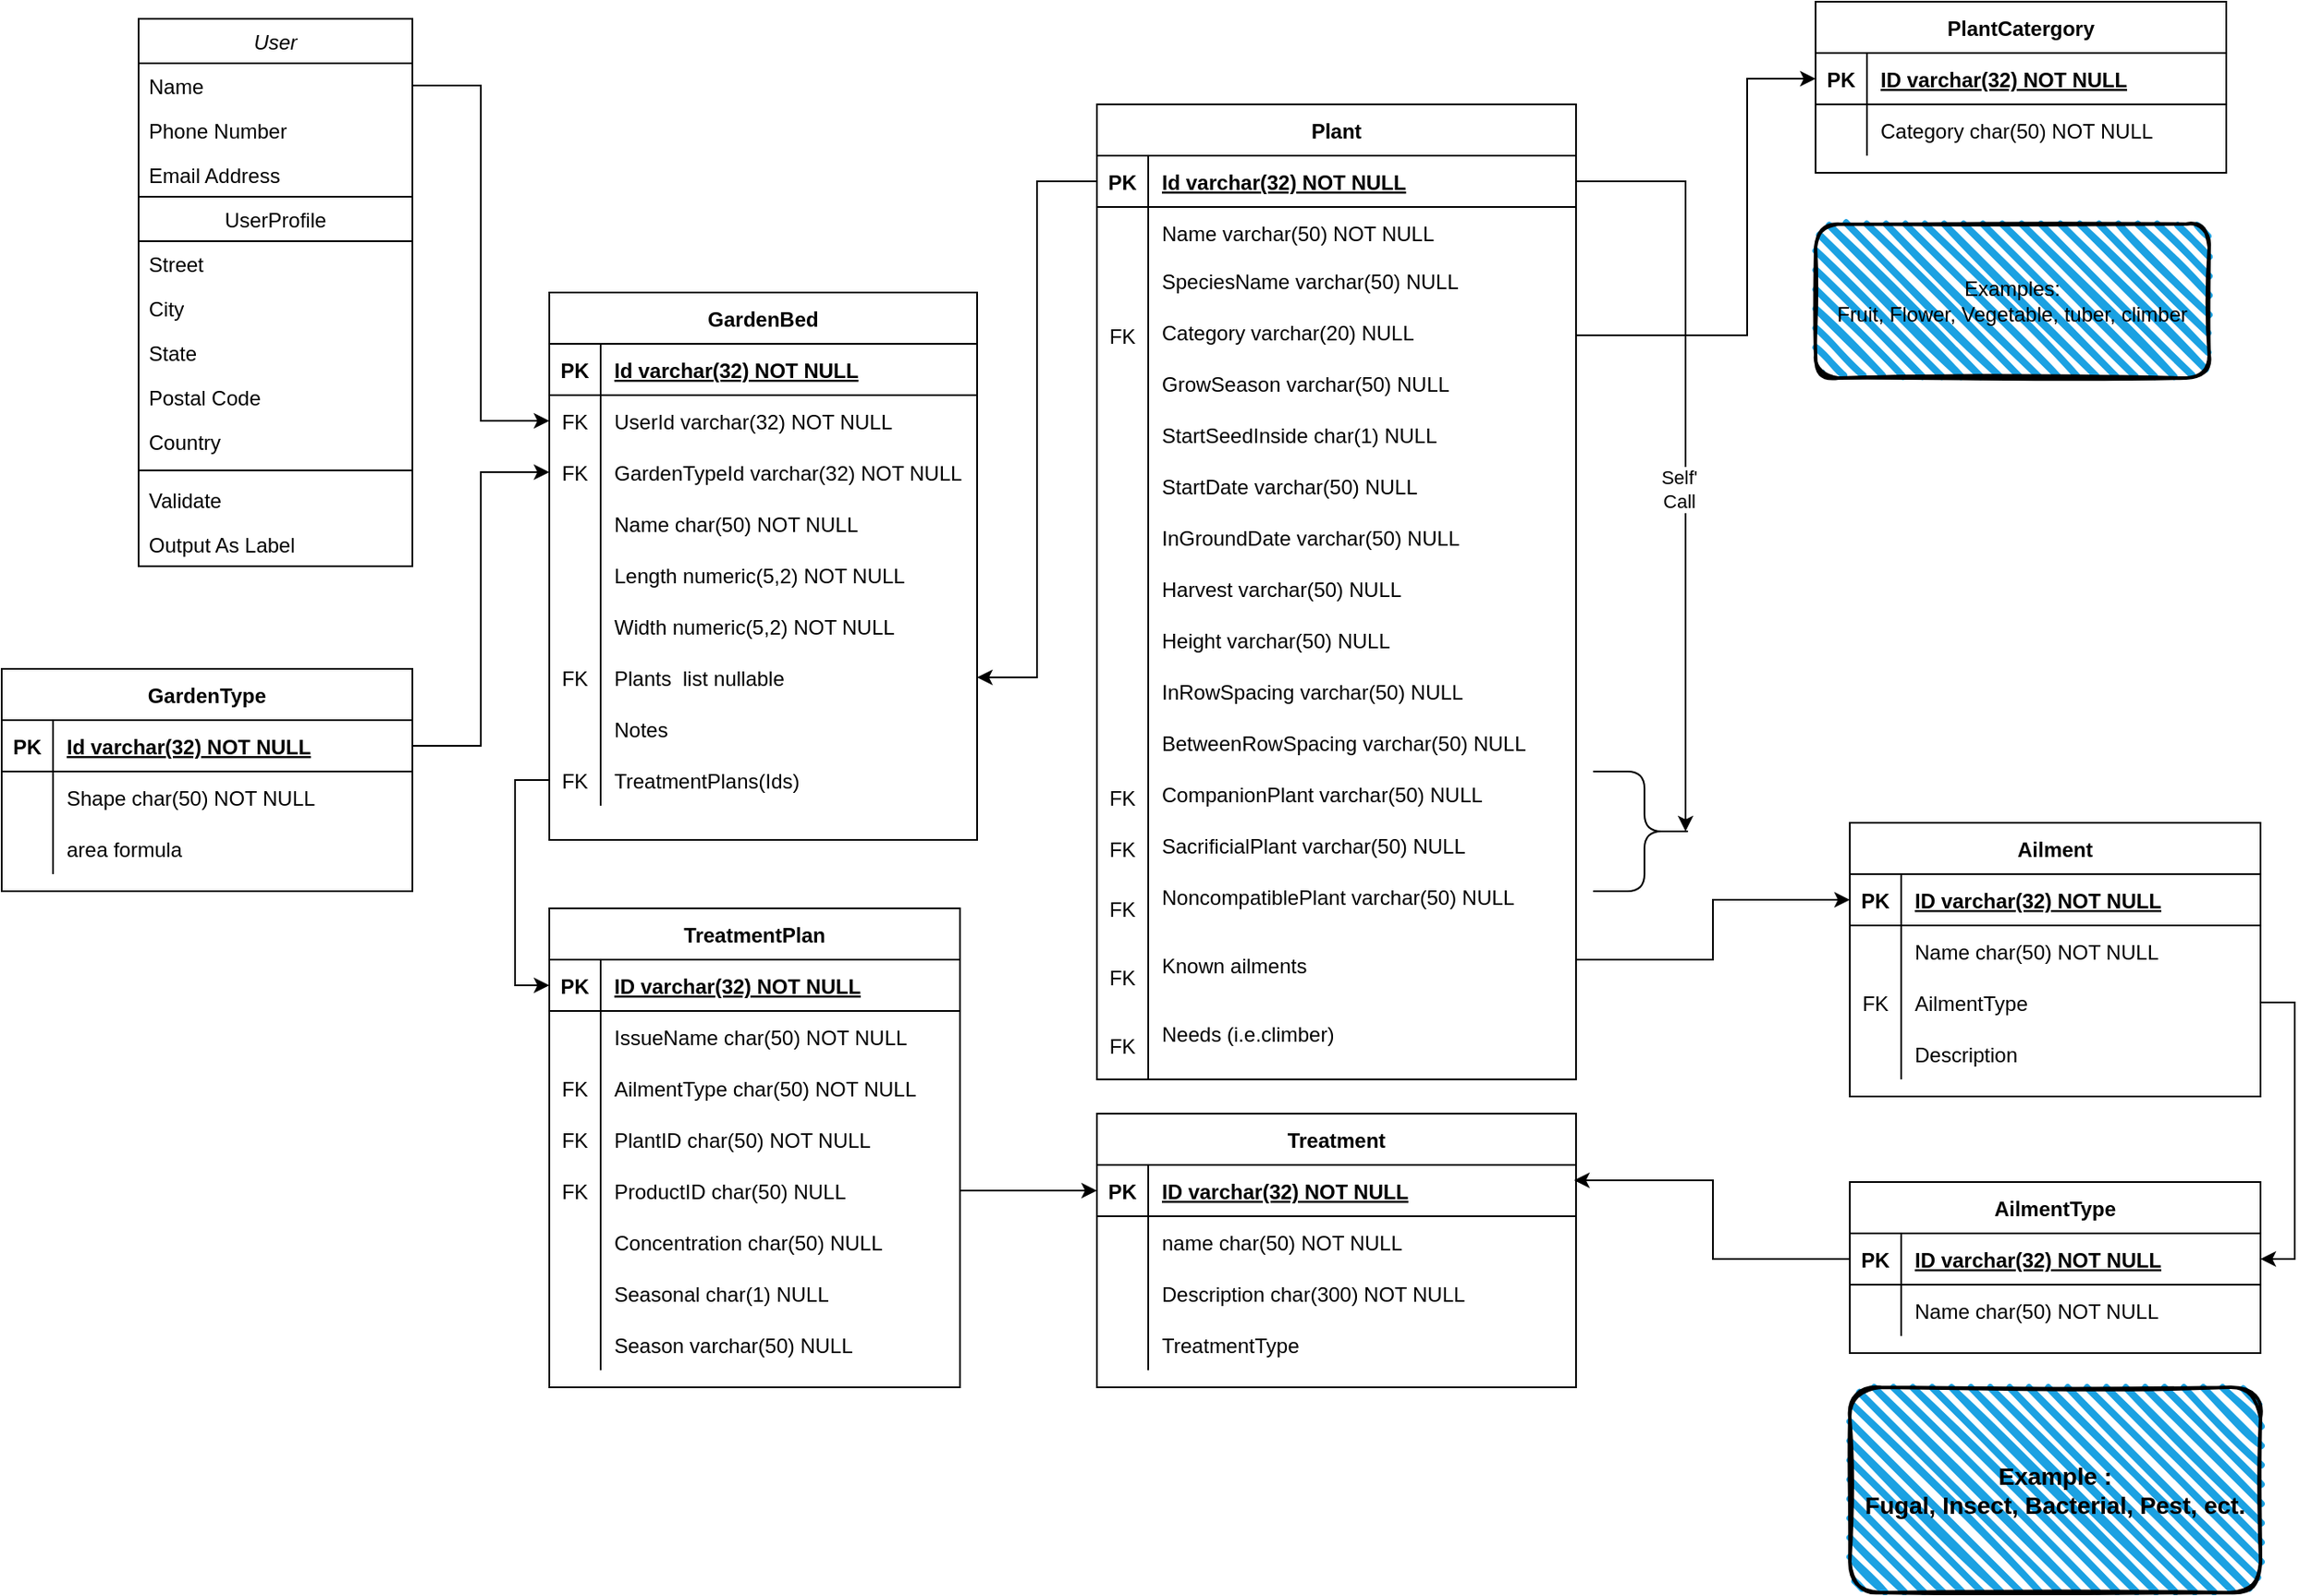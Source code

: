 <mxfile version="22.0.2" type="device">
  <diagram id="C5RBs43oDa-KdzZeNtuy" name="Page-1">
    <mxGraphModel dx="4198" dy="1180" grid="1" gridSize="10" guides="1" tooltips="1" connect="1" arrows="1" fold="1" page="1" pageScale="1" pageWidth="1100" pageHeight="1700" math="0" shadow="0">
      <root>
        <mxCell id="WIyWlLk6GJQsqaUBKTNV-0" />
        <mxCell id="WIyWlLk6GJQsqaUBKTNV-1" parent="WIyWlLk6GJQsqaUBKTNV-0" />
        <mxCell id="zkfFHV4jXpPFQw0GAbJ--0" value="User" style="swimlane;fontStyle=2;align=center;verticalAlign=top;childLayout=stackLayout;horizontal=1;startSize=26;horizontalStack=0;resizeParent=1;resizeLast=0;collapsible=1;marginBottom=0;rounded=0;shadow=0;strokeWidth=1;" parent="WIyWlLk6GJQsqaUBKTNV-1" vertex="1">
          <mxGeometry x="-120" y="40" width="160" height="104" as="geometry">
            <mxRectangle x="230" y="140" width="160" height="26" as="alternateBounds" />
          </mxGeometry>
        </mxCell>
        <mxCell id="zkfFHV4jXpPFQw0GAbJ--1" value="Name" style="text;align=left;verticalAlign=top;spacingLeft=4;spacingRight=4;overflow=hidden;rotatable=0;points=[[0,0.5],[1,0.5]];portConstraint=eastwest;" parent="zkfFHV4jXpPFQw0GAbJ--0" vertex="1">
          <mxGeometry y="26" width="160" height="26" as="geometry" />
        </mxCell>
        <mxCell id="zkfFHV4jXpPFQw0GAbJ--2" value="Phone Number" style="text;align=left;verticalAlign=top;spacingLeft=4;spacingRight=4;overflow=hidden;rotatable=0;points=[[0,0.5],[1,0.5]];portConstraint=eastwest;rounded=0;shadow=0;html=0;" parent="zkfFHV4jXpPFQw0GAbJ--0" vertex="1">
          <mxGeometry y="52" width="160" height="26" as="geometry" />
        </mxCell>
        <mxCell id="zkfFHV4jXpPFQw0GAbJ--3" value="Email Address" style="text;align=left;verticalAlign=top;spacingLeft=4;spacingRight=4;overflow=hidden;rotatable=0;points=[[0,0.5],[1,0.5]];portConstraint=eastwest;rounded=0;shadow=0;html=0;" parent="zkfFHV4jXpPFQw0GAbJ--0" vertex="1">
          <mxGeometry y="78" width="160" height="26" as="geometry" />
        </mxCell>
        <mxCell id="zkfFHV4jXpPFQw0GAbJ--17" value="UserProfile" style="swimlane;fontStyle=0;align=center;verticalAlign=top;childLayout=stackLayout;horizontal=1;startSize=26;horizontalStack=0;resizeParent=1;resizeLast=0;collapsible=1;marginBottom=0;rounded=0;shadow=0;strokeWidth=1;" parent="WIyWlLk6GJQsqaUBKTNV-1" vertex="1">
          <mxGeometry x="-120" y="144" width="160" height="216" as="geometry">
            <mxRectangle x="550" y="140" width="160" height="26" as="alternateBounds" />
          </mxGeometry>
        </mxCell>
        <mxCell id="zkfFHV4jXpPFQw0GAbJ--18" value="Street" style="text;align=left;verticalAlign=top;spacingLeft=4;spacingRight=4;overflow=hidden;rotatable=0;points=[[0,0.5],[1,0.5]];portConstraint=eastwest;" parent="zkfFHV4jXpPFQw0GAbJ--17" vertex="1">
          <mxGeometry y="26" width="160" height="26" as="geometry" />
        </mxCell>
        <mxCell id="zkfFHV4jXpPFQw0GAbJ--19" value="City" style="text;align=left;verticalAlign=top;spacingLeft=4;spacingRight=4;overflow=hidden;rotatable=0;points=[[0,0.5],[1,0.5]];portConstraint=eastwest;rounded=0;shadow=0;html=0;" parent="zkfFHV4jXpPFQw0GAbJ--17" vertex="1">
          <mxGeometry y="52" width="160" height="26" as="geometry" />
        </mxCell>
        <mxCell id="zkfFHV4jXpPFQw0GAbJ--20" value="State" style="text;align=left;verticalAlign=top;spacingLeft=4;spacingRight=4;overflow=hidden;rotatable=0;points=[[0,0.5],[1,0.5]];portConstraint=eastwest;rounded=0;shadow=0;html=0;" parent="zkfFHV4jXpPFQw0GAbJ--17" vertex="1">
          <mxGeometry y="78" width="160" height="26" as="geometry" />
        </mxCell>
        <mxCell id="zkfFHV4jXpPFQw0GAbJ--21" value="Postal Code" style="text;align=left;verticalAlign=top;spacingLeft=4;spacingRight=4;overflow=hidden;rotatable=0;points=[[0,0.5],[1,0.5]];portConstraint=eastwest;rounded=0;shadow=0;html=0;" parent="zkfFHV4jXpPFQw0GAbJ--17" vertex="1">
          <mxGeometry y="104" width="160" height="26" as="geometry" />
        </mxCell>
        <mxCell id="zkfFHV4jXpPFQw0GAbJ--22" value="Country" style="text;align=left;verticalAlign=top;spacingLeft=4;spacingRight=4;overflow=hidden;rotatable=0;points=[[0,0.5],[1,0.5]];portConstraint=eastwest;rounded=0;shadow=0;html=0;" parent="zkfFHV4jXpPFQw0GAbJ--17" vertex="1">
          <mxGeometry y="130" width="160" height="26" as="geometry" />
        </mxCell>
        <mxCell id="zkfFHV4jXpPFQw0GAbJ--23" value="" style="line;html=1;strokeWidth=1;align=left;verticalAlign=middle;spacingTop=-1;spacingLeft=3;spacingRight=3;rotatable=0;labelPosition=right;points=[];portConstraint=eastwest;" parent="zkfFHV4jXpPFQw0GAbJ--17" vertex="1">
          <mxGeometry y="156" width="160" height="8" as="geometry" />
        </mxCell>
        <mxCell id="zkfFHV4jXpPFQw0GAbJ--24" value="Validate" style="text;align=left;verticalAlign=top;spacingLeft=4;spacingRight=4;overflow=hidden;rotatable=0;points=[[0,0.5],[1,0.5]];portConstraint=eastwest;" parent="zkfFHV4jXpPFQw0GAbJ--17" vertex="1">
          <mxGeometry y="164" width="160" height="26" as="geometry" />
        </mxCell>
        <mxCell id="zkfFHV4jXpPFQw0GAbJ--25" value="Output As Label" style="text;align=left;verticalAlign=top;spacingLeft=4;spacingRight=4;overflow=hidden;rotatable=0;points=[[0,0.5],[1,0.5]];portConstraint=eastwest;" parent="zkfFHV4jXpPFQw0GAbJ--17" vertex="1">
          <mxGeometry y="190" width="160" height="26" as="geometry" />
        </mxCell>
        <mxCell id="CfDrlUj7ZsAzcA5sFBuq-46" value="PlantCatergory" style="shape=table;startSize=30;container=1;collapsible=1;childLayout=tableLayout;fixedRows=1;rowLines=0;fontStyle=1;align=center;resizeLast=1;" vertex="1" parent="WIyWlLk6GJQsqaUBKTNV-1">
          <mxGeometry x="860" y="30" width="240" height="100" as="geometry" />
        </mxCell>
        <mxCell id="CfDrlUj7ZsAzcA5sFBuq-47" value="" style="shape=partialRectangle;collapsible=0;dropTarget=0;pointerEvents=0;fillColor=none;points=[[0,0.5],[1,0.5]];portConstraint=eastwest;top=0;left=0;right=0;bottom=1;" vertex="1" parent="CfDrlUj7ZsAzcA5sFBuq-46">
          <mxGeometry y="30" width="240" height="30" as="geometry" />
        </mxCell>
        <mxCell id="CfDrlUj7ZsAzcA5sFBuq-48" value="PK" style="shape=partialRectangle;overflow=hidden;connectable=0;fillColor=none;top=0;left=0;bottom=0;right=0;fontStyle=1;" vertex="1" parent="CfDrlUj7ZsAzcA5sFBuq-47">
          <mxGeometry width="30" height="30" as="geometry">
            <mxRectangle width="30" height="30" as="alternateBounds" />
          </mxGeometry>
        </mxCell>
        <mxCell id="CfDrlUj7ZsAzcA5sFBuq-49" value="ID varchar(32) NOT NULL" style="shape=partialRectangle;overflow=hidden;connectable=0;fillColor=none;top=0;left=0;bottom=0;right=0;align=left;spacingLeft=6;fontStyle=5;" vertex="1" parent="CfDrlUj7ZsAzcA5sFBuq-47">
          <mxGeometry x="30" width="210" height="30" as="geometry">
            <mxRectangle width="210" height="30" as="alternateBounds" />
          </mxGeometry>
        </mxCell>
        <mxCell id="CfDrlUj7ZsAzcA5sFBuq-50" value="" style="shape=partialRectangle;collapsible=0;dropTarget=0;pointerEvents=0;fillColor=none;points=[[0,0.5],[1,0.5]];portConstraint=eastwest;top=0;left=0;right=0;bottom=0;" vertex="1" parent="CfDrlUj7ZsAzcA5sFBuq-46">
          <mxGeometry y="60" width="240" height="30" as="geometry" />
        </mxCell>
        <mxCell id="CfDrlUj7ZsAzcA5sFBuq-51" value="" style="shape=partialRectangle;overflow=hidden;connectable=0;fillColor=none;top=0;left=0;bottom=0;right=0;" vertex="1" parent="CfDrlUj7ZsAzcA5sFBuq-50">
          <mxGeometry width="30" height="30" as="geometry">
            <mxRectangle width="30" height="30" as="alternateBounds" />
          </mxGeometry>
        </mxCell>
        <mxCell id="CfDrlUj7ZsAzcA5sFBuq-52" value="Category char(50) NOT NULL" style="shape=partialRectangle;overflow=hidden;connectable=0;fillColor=none;top=0;left=0;bottom=0;right=0;align=left;spacingLeft=6;" vertex="1" parent="CfDrlUj7ZsAzcA5sFBuq-50">
          <mxGeometry x="30" width="210" height="30" as="geometry">
            <mxRectangle width="210" height="30" as="alternateBounds" />
          </mxGeometry>
        </mxCell>
        <mxCell id="CfDrlUj7ZsAzcA5sFBuq-53" value="AilmentType" style="shape=table;startSize=30;container=1;collapsible=1;childLayout=tableLayout;fixedRows=1;rowLines=0;fontStyle=1;align=center;resizeLast=1;" vertex="1" parent="WIyWlLk6GJQsqaUBKTNV-1">
          <mxGeometry x="880" y="720" width="240" height="100" as="geometry" />
        </mxCell>
        <mxCell id="CfDrlUj7ZsAzcA5sFBuq-54" value="" style="shape=partialRectangle;collapsible=0;dropTarget=0;pointerEvents=0;fillColor=none;points=[[0,0.5],[1,0.5]];portConstraint=eastwest;top=0;left=0;right=0;bottom=1;" vertex="1" parent="CfDrlUj7ZsAzcA5sFBuq-53">
          <mxGeometry y="30" width="240" height="30" as="geometry" />
        </mxCell>
        <mxCell id="CfDrlUj7ZsAzcA5sFBuq-55" value="PK" style="shape=partialRectangle;overflow=hidden;connectable=0;fillColor=none;top=0;left=0;bottom=0;right=0;fontStyle=1;" vertex="1" parent="CfDrlUj7ZsAzcA5sFBuq-54">
          <mxGeometry width="30" height="30" as="geometry">
            <mxRectangle width="30" height="30" as="alternateBounds" />
          </mxGeometry>
        </mxCell>
        <mxCell id="CfDrlUj7ZsAzcA5sFBuq-56" value="ID varchar(32) NOT NULL" style="shape=partialRectangle;overflow=hidden;connectable=0;fillColor=none;top=0;left=0;bottom=0;right=0;align=left;spacingLeft=6;fontStyle=5;" vertex="1" parent="CfDrlUj7ZsAzcA5sFBuq-54">
          <mxGeometry x="30" width="210" height="30" as="geometry">
            <mxRectangle width="210" height="30" as="alternateBounds" />
          </mxGeometry>
        </mxCell>
        <mxCell id="CfDrlUj7ZsAzcA5sFBuq-57" value="" style="shape=partialRectangle;collapsible=0;dropTarget=0;pointerEvents=0;fillColor=none;points=[[0,0.5],[1,0.5]];portConstraint=eastwest;top=0;left=0;right=0;bottom=0;" vertex="1" parent="CfDrlUj7ZsAzcA5sFBuq-53">
          <mxGeometry y="60" width="240" height="30" as="geometry" />
        </mxCell>
        <mxCell id="CfDrlUj7ZsAzcA5sFBuq-58" value="" style="shape=partialRectangle;overflow=hidden;connectable=0;fillColor=none;top=0;left=0;bottom=0;right=0;" vertex="1" parent="CfDrlUj7ZsAzcA5sFBuq-57">
          <mxGeometry width="30" height="30" as="geometry">
            <mxRectangle width="30" height="30" as="alternateBounds" />
          </mxGeometry>
        </mxCell>
        <mxCell id="CfDrlUj7ZsAzcA5sFBuq-59" value="Name char(50) NOT NULL" style="shape=partialRectangle;overflow=hidden;connectable=0;fillColor=none;top=0;left=0;bottom=0;right=0;align=left;spacingLeft=6;" vertex="1" parent="CfDrlUj7ZsAzcA5sFBuq-57">
          <mxGeometry x="30" width="210" height="30" as="geometry">
            <mxRectangle width="210" height="30" as="alternateBounds" />
          </mxGeometry>
        </mxCell>
        <mxCell id="CfDrlUj7ZsAzcA5sFBuq-60" value="TreatmentPlan" style="shape=table;startSize=30;container=1;collapsible=1;childLayout=tableLayout;fixedRows=1;rowLines=0;fontStyle=1;align=center;resizeLast=1;" vertex="1" parent="WIyWlLk6GJQsqaUBKTNV-1">
          <mxGeometry x="120" y="560" width="240" height="280" as="geometry" />
        </mxCell>
        <mxCell id="CfDrlUj7ZsAzcA5sFBuq-61" value="" style="shape=partialRectangle;collapsible=0;dropTarget=0;pointerEvents=0;fillColor=none;points=[[0,0.5],[1,0.5]];portConstraint=eastwest;top=0;left=0;right=0;bottom=1;" vertex="1" parent="CfDrlUj7ZsAzcA5sFBuq-60">
          <mxGeometry y="30" width="240" height="30" as="geometry" />
        </mxCell>
        <mxCell id="CfDrlUj7ZsAzcA5sFBuq-62" value="PK" style="shape=partialRectangle;overflow=hidden;connectable=0;fillColor=none;top=0;left=0;bottom=0;right=0;fontStyle=1;" vertex="1" parent="CfDrlUj7ZsAzcA5sFBuq-61">
          <mxGeometry width="30" height="30" as="geometry">
            <mxRectangle width="30" height="30" as="alternateBounds" />
          </mxGeometry>
        </mxCell>
        <mxCell id="CfDrlUj7ZsAzcA5sFBuq-63" value="ID varchar(32) NOT NULL" style="shape=partialRectangle;overflow=hidden;connectable=0;fillColor=none;top=0;left=0;bottom=0;right=0;align=left;spacingLeft=6;fontStyle=5;" vertex="1" parent="CfDrlUj7ZsAzcA5sFBuq-61">
          <mxGeometry x="30" width="210" height="30" as="geometry">
            <mxRectangle width="210" height="30" as="alternateBounds" />
          </mxGeometry>
        </mxCell>
        <mxCell id="CfDrlUj7ZsAzcA5sFBuq-64" value="" style="shape=partialRectangle;collapsible=0;dropTarget=0;pointerEvents=0;fillColor=none;points=[[0,0.5],[1,0.5]];portConstraint=eastwest;top=0;left=0;right=0;bottom=0;" vertex="1" parent="CfDrlUj7ZsAzcA5sFBuq-60">
          <mxGeometry y="60" width="240" height="30" as="geometry" />
        </mxCell>
        <mxCell id="CfDrlUj7ZsAzcA5sFBuq-65" value="" style="shape=partialRectangle;overflow=hidden;connectable=0;fillColor=none;top=0;left=0;bottom=0;right=0;" vertex="1" parent="CfDrlUj7ZsAzcA5sFBuq-64">
          <mxGeometry width="30" height="30" as="geometry">
            <mxRectangle width="30" height="30" as="alternateBounds" />
          </mxGeometry>
        </mxCell>
        <mxCell id="CfDrlUj7ZsAzcA5sFBuq-66" value="IssueName char(50) NOT NULL" style="shape=partialRectangle;overflow=hidden;connectable=0;fillColor=none;top=0;left=0;bottom=0;right=0;align=left;spacingLeft=6;" vertex="1" parent="CfDrlUj7ZsAzcA5sFBuq-64">
          <mxGeometry x="30" width="210" height="30" as="geometry">
            <mxRectangle width="210" height="30" as="alternateBounds" />
          </mxGeometry>
        </mxCell>
        <mxCell id="CfDrlUj7ZsAzcA5sFBuq-67" value="" style="shape=partialRectangle;collapsible=0;dropTarget=0;pointerEvents=0;fillColor=none;points=[[0,0.5],[1,0.5]];portConstraint=eastwest;top=0;left=0;right=0;bottom=0;" vertex="1" parent="CfDrlUj7ZsAzcA5sFBuq-60">
          <mxGeometry y="90" width="240" height="30" as="geometry" />
        </mxCell>
        <mxCell id="CfDrlUj7ZsAzcA5sFBuq-68" value="FK" style="shape=partialRectangle;overflow=hidden;connectable=0;fillColor=none;top=0;left=0;bottom=0;right=0;" vertex="1" parent="CfDrlUj7ZsAzcA5sFBuq-67">
          <mxGeometry width="30" height="30" as="geometry">
            <mxRectangle width="30" height="30" as="alternateBounds" />
          </mxGeometry>
        </mxCell>
        <mxCell id="CfDrlUj7ZsAzcA5sFBuq-69" value="AilmentType char(50) NOT NULL" style="shape=partialRectangle;overflow=hidden;connectable=0;fillColor=none;top=0;left=0;bottom=0;right=0;align=left;spacingLeft=6;" vertex="1" parent="CfDrlUj7ZsAzcA5sFBuq-67">
          <mxGeometry x="30" width="210" height="30" as="geometry">
            <mxRectangle width="210" height="30" as="alternateBounds" />
          </mxGeometry>
        </mxCell>
        <mxCell id="CfDrlUj7ZsAzcA5sFBuq-70" value="" style="shape=partialRectangle;collapsible=0;dropTarget=0;pointerEvents=0;fillColor=none;points=[[0,0.5],[1,0.5]];portConstraint=eastwest;top=0;left=0;right=0;bottom=0;" vertex="1" parent="CfDrlUj7ZsAzcA5sFBuq-60">
          <mxGeometry y="120" width="240" height="30" as="geometry" />
        </mxCell>
        <mxCell id="CfDrlUj7ZsAzcA5sFBuq-71" value="FK" style="shape=partialRectangle;overflow=hidden;connectable=0;fillColor=none;top=0;left=0;bottom=0;right=0;" vertex="1" parent="CfDrlUj7ZsAzcA5sFBuq-70">
          <mxGeometry width="30" height="30" as="geometry">
            <mxRectangle width="30" height="30" as="alternateBounds" />
          </mxGeometry>
        </mxCell>
        <mxCell id="CfDrlUj7ZsAzcA5sFBuq-72" value="PlantID char(50) NOT NULL" style="shape=partialRectangle;overflow=hidden;connectable=0;fillColor=none;top=0;left=0;bottom=0;right=0;align=left;spacingLeft=6;" vertex="1" parent="CfDrlUj7ZsAzcA5sFBuq-70">
          <mxGeometry x="30" width="210" height="30" as="geometry">
            <mxRectangle width="210" height="30" as="alternateBounds" />
          </mxGeometry>
        </mxCell>
        <mxCell id="CfDrlUj7ZsAzcA5sFBuq-73" value="" style="shape=partialRectangle;collapsible=0;dropTarget=0;pointerEvents=0;fillColor=none;points=[[0,0.5],[1,0.5]];portConstraint=eastwest;top=0;left=0;right=0;bottom=0;" vertex="1" parent="CfDrlUj7ZsAzcA5sFBuq-60">
          <mxGeometry y="150" width="240" height="30" as="geometry" />
        </mxCell>
        <mxCell id="CfDrlUj7ZsAzcA5sFBuq-74" value="FK" style="shape=partialRectangle;overflow=hidden;connectable=0;fillColor=none;top=0;left=0;bottom=0;right=0;" vertex="1" parent="CfDrlUj7ZsAzcA5sFBuq-73">
          <mxGeometry width="30" height="30" as="geometry">
            <mxRectangle width="30" height="30" as="alternateBounds" />
          </mxGeometry>
        </mxCell>
        <mxCell id="CfDrlUj7ZsAzcA5sFBuq-75" value="ProductID char(50) NULL" style="shape=partialRectangle;overflow=hidden;connectable=0;fillColor=none;top=0;left=0;bottom=0;right=0;align=left;spacingLeft=6;" vertex="1" parent="CfDrlUj7ZsAzcA5sFBuq-73">
          <mxGeometry x="30" width="210" height="30" as="geometry">
            <mxRectangle width="210" height="30" as="alternateBounds" />
          </mxGeometry>
        </mxCell>
        <mxCell id="CfDrlUj7ZsAzcA5sFBuq-76" value="" style="shape=partialRectangle;collapsible=0;dropTarget=0;pointerEvents=0;fillColor=none;points=[[0,0.5],[1,0.5]];portConstraint=eastwest;top=0;left=0;right=0;bottom=0;" vertex="1" parent="CfDrlUj7ZsAzcA5sFBuq-60">
          <mxGeometry y="180" width="240" height="30" as="geometry" />
        </mxCell>
        <mxCell id="CfDrlUj7ZsAzcA5sFBuq-77" value="" style="shape=partialRectangle;overflow=hidden;connectable=0;fillColor=none;top=0;left=0;bottom=0;right=0;" vertex="1" parent="CfDrlUj7ZsAzcA5sFBuq-76">
          <mxGeometry width="30" height="30" as="geometry">
            <mxRectangle width="30" height="30" as="alternateBounds" />
          </mxGeometry>
        </mxCell>
        <mxCell id="CfDrlUj7ZsAzcA5sFBuq-78" value="Concentration char(50) NULL" style="shape=partialRectangle;overflow=hidden;connectable=0;fillColor=none;top=0;left=0;bottom=0;right=0;align=left;spacingLeft=6;" vertex="1" parent="CfDrlUj7ZsAzcA5sFBuq-76">
          <mxGeometry x="30" width="210" height="30" as="geometry">
            <mxRectangle width="210" height="30" as="alternateBounds" />
          </mxGeometry>
        </mxCell>
        <mxCell id="CfDrlUj7ZsAzcA5sFBuq-79" value="" style="shape=partialRectangle;collapsible=0;dropTarget=0;pointerEvents=0;fillColor=none;points=[[0,0.5],[1,0.5]];portConstraint=eastwest;top=0;left=0;right=0;bottom=0;" vertex="1" parent="CfDrlUj7ZsAzcA5sFBuq-60">
          <mxGeometry y="210" width="240" height="30" as="geometry" />
        </mxCell>
        <mxCell id="CfDrlUj7ZsAzcA5sFBuq-80" value="" style="shape=partialRectangle;overflow=hidden;connectable=0;fillColor=none;top=0;left=0;bottom=0;right=0;" vertex="1" parent="CfDrlUj7ZsAzcA5sFBuq-79">
          <mxGeometry width="30" height="30" as="geometry">
            <mxRectangle width="30" height="30" as="alternateBounds" />
          </mxGeometry>
        </mxCell>
        <mxCell id="CfDrlUj7ZsAzcA5sFBuq-81" value="Seasonal char(1) NULL" style="shape=partialRectangle;overflow=hidden;connectable=0;fillColor=none;top=0;left=0;bottom=0;right=0;align=left;spacingLeft=6;" vertex="1" parent="CfDrlUj7ZsAzcA5sFBuq-79">
          <mxGeometry x="30" width="210" height="30" as="geometry">
            <mxRectangle width="210" height="30" as="alternateBounds" />
          </mxGeometry>
        </mxCell>
        <mxCell id="CfDrlUj7ZsAzcA5sFBuq-82" value="" style="shape=partialRectangle;collapsible=0;dropTarget=0;pointerEvents=0;fillColor=none;points=[[0,0.5],[1,0.5]];portConstraint=eastwest;top=0;left=0;right=0;bottom=0;" vertex="1" parent="CfDrlUj7ZsAzcA5sFBuq-60">
          <mxGeometry y="240" width="240" height="30" as="geometry" />
        </mxCell>
        <mxCell id="CfDrlUj7ZsAzcA5sFBuq-83" value="" style="shape=partialRectangle;overflow=hidden;connectable=0;fillColor=none;top=0;left=0;bottom=0;right=0;" vertex="1" parent="CfDrlUj7ZsAzcA5sFBuq-82">
          <mxGeometry width="30" height="30" as="geometry">
            <mxRectangle width="30" height="30" as="alternateBounds" />
          </mxGeometry>
        </mxCell>
        <mxCell id="CfDrlUj7ZsAzcA5sFBuq-84" value="Season varchar(50) NULL" style="shape=partialRectangle;overflow=hidden;connectable=0;fillColor=none;top=0;left=0;bottom=0;right=0;align=left;spacingLeft=6;" vertex="1" parent="CfDrlUj7ZsAzcA5sFBuq-82">
          <mxGeometry x="30" width="210" height="30" as="geometry">
            <mxRectangle width="210" height="30" as="alternateBounds" />
          </mxGeometry>
        </mxCell>
        <mxCell id="CfDrlUj7ZsAzcA5sFBuq-85" style="edgeStyle=orthogonalEdgeStyle;rounded=0;orthogonalLoop=1;jettySize=auto;html=1;exitX=1;exitY=0.5;exitDx=0;exitDy=0;" edge="1" parent="CfDrlUj7ZsAzcA5sFBuq-60" source="CfDrlUj7ZsAzcA5sFBuq-76" target="CfDrlUj7ZsAzcA5sFBuq-76">
          <mxGeometry relative="1" as="geometry" />
        </mxCell>
        <mxCell id="CfDrlUj7ZsAzcA5sFBuq-86" value="Treatment" style="shape=table;startSize=30;container=1;collapsible=1;childLayout=tableLayout;fixedRows=1;rowLines=0;fontStyle=1;align=center;resizeLast=1;" vertex="1" parent="WIyWlLk6GJQsqaUBKTNV-1">
          <mxGeometry x="440" y="680" width="280" height="160" as="geometry" />
        </mxCell>
        <mxCell id="CfDrlUj7ZsAzcA5sFBuq-87" value="" style="shape=partialRectangle;collapsible=0;dropTarget=0;pointerEvents=0;fillColor=none;points=[[0,0.5],[1,0.5]];portConstraint=eastwest;top=0;left=0;right=0;bottom=1;" vertex="1" parent="CfDrlUj7ZsAzcA5sFBuq-86">
          <mxGeometry y="30" width="280" height="30" as="geometry" />
        </mxCell>
        <mxCell id="CfDrlUj7ZsAzcA5sFBuq-88" value="PK" style="shape=partialRectangle;overflow=hidden;connectable=0;fillColor=none;top=0;left=0;bottom=0;right=0;fontStyle=1;" vertex="1" parent="CfDrlUj7ZsAzcA5sFBuq-87">
          <mxGeometry width="30" height="30" as="geometry">
            <mxRectangle width="30" height="30" as="alternateBounds" />
          </mxGeometry>
        </mxCell>
        <mxCell id="CfDrlUj7ZsAzcA5sFBuq-89" value="ID varchar(32) NOT NULL" style="shape=partialRectangle;overflow=hidden;connectable=0;fillColor=none;top=0;left=0;bottom=0;right=0;align=left;spacingLeft=6;fontStyle=5;" vertex="1" parent="CfDrlUj7ZsAzcA5sFBuq-87">
          <mxGeometry x="30" width="250" height="30" as="geometry">
            <mxRectangle width="250" height="30" as="alternateBounds" />
          </mxGeometry>
        </mxCell>
        <mxCell id="CfDrlUj7ZsAzcA5sFBuq-90" value="" style="shape=partialRectangle;collapsible=0;dropTarget=0;pointerEvents=0;fillColor=none;points=[[0,0.5],[1,0.5]];portConstraint=eastwest;top=0;left=0;right=0;bottom=0;" vertex="1" parent="CfDrlUj7ZsAzcA5sFBuq-86">
          <mxGeometry y="60" width="280" height="30" as="geometry" />
        </mxCell>
        <mxCell id="CfDrlUj7ZsAzcA5sFBuq-91" value="" style="shape=partialRectangle;overflow=hidden;connectable=0;fillColor=none;top=0;left=0;bottom=0;right=0;" vertex="1" parent="CfDrlUj7ZsAzcA5sFBuq-90">
          <mxGeometry width="30" height="30" as="geometry">
            <mxRectangle width="30" height="30" as="alternateBounds" />
          </mxGeometry>
        </mxCell>
        <mxCell id="CfDrlUj7ZsAzcA5sFBuq-92" value="name char(50) NOT NULL" style="shape=partialRectangle;overflow=hidden;connectable=0;fillColor=none;top=0;left=0;bottom=0;right=0;align=left;spacingLeft=6;" vertex="1" parent="CfDrlUj7ZsAzcA5sFBuq-90">
          <mxGeometry x="30" width="250" height="30" as="geometry">
            <mxRectangle width="250" height="30" as="alternateBounds" />
          </mxGeometry>
        </mxCell>
        <mxCell id="CfDrlUj7ZsAzcA5sFBuq-209" value="" style="shape=partialRectangle;collapsible=0;dropTarget=0;pointerEvents=0;fillColor=none;points=[[0,0.5],[1,0.5]];portConstraint=eastwest;top=0;left=0;right=0;bottom=0;" vertex="1" parent="CfDrlUj7ZsAzcA5sFBuq-86">
          <mxGeometry y="90" width="280" height="30" as="geometry" />
        </mxCell>
        <mxCell id="CfDrlUj7ZsAzcA5sFBuq-210" value="" style="shape=partialRectangle;overflow=hidden;connectable=0;fillColor=none;top=0;left=0;bottom=0;right=0;" vertex="1" parent="CfDrlUj7ZsAzcA5sFBuq-209">
          <mxGeometry width="30" height="30" as="geometry">
            <mxRectangle width="30" height="30" as="alternateBounds" />
          </mxGeometry>
        </mxCell>
        <mxCell id="CfDrlUj7ZsAzcA5sFBuq-211" value="Description char(300) NOT NULL" style="shape=partialRectangle;overflow=hidden;connectable=0;fillColor=none;top=0;left=0;bottom=0;right=0;align=left;spacingLeft=6;" vertex="1" parent="CfDrlUj7ZsAzcA5sFBuq-209">
          <mxGeometry x="30" width="250" height="30" as="geometry">
            <mxRectangle width="250" height="30" as="alternateBounds" />
          </mxGeometry>
        </mxCell>
        <mxCell id="CfDrlUj7ZsAzcA5sFBuq-93" value="" style="shape=partialRectangle;collapsible=0;dropTarget=0;pointerEvents=0;fillColor=none;points=[[0,0.5],[1,0.5]];portConstraint=eastwest;top=0;left=0;right=0;bottom=0;" vertex="1" parent="CfDrlUj7ZsAzcA5sFBuq-86">
          <mxGeometry y="120" width="280" height="30" as="geometry" />
        </mxCell>
        <mxCell id="CfDrlUj7ZsAzcA5sFBuq-94" value="" style="shape=partialRectangle;overflow=hidden;connectable=0;fillColor=none;top=0;left=0;bottom=0;right=0;" vertex="1" parent="CfDrlUj7ZsAzcA5sFBuq-93">
          <mxGeometry width="30" height="30" as="geometry">
            <mxRectangle width="30" height="30" as="alternateBounds" />
          </mxGeometry>
        </mxCell>
        <mxCell id="CfDrlUj7ZsAzcA5sFBuq-95" value="TreatmentType" style="shape=partialRectangle;overflow=hidden;connectable=0;fillColor=none;top=0;left=0;bottom=0;right=0;align=left;spacingLeft=6;" vertex="1" parent="CfDrlUj7ZsAzcA5sFBuq-93">
          <mxGeometry x="30" width="250" height="30" as="geometry">
            <mxRectangle width="250" height="30" as="alternateBounds" />
          </mxGeometry>
        </mxCell>
        <object label="GardenBed" GardenTypeId="" id="CfDrlUj7ZsAzcA5sFBuq-112">
          <mxCell style="shape=table;startSize=30;container=1;collapsible=1;childLayout=tableLayout;fixedRows=1;rowLines=0;fontStyle=1;align=center;resizeLast=1;movable=1;resizable=1;rotatable=1;deletable=1;editable=1;locked=0;connectable=1;points=[[0,0,0,0,0],[0,0.25,0,0,0],[0,0.5,0,0,0],[0,0.75,0,0,0],[0,1,0,0,0],[0.25,0,0,0,0],[0.25,1,0,0,0],[0.5,0,0,0,0],[0.5,1,0,0,0],[0.75,0,0,0,0],[0.75,1,0,0,0],[1,0,0,0,0],[1,0.25,0,0,0],[1,0.5,0,0,0],[1,0.75,0,0,0],[1,1,0,0,0]];" vertex="1" parent="WIyWlLk6GJQsqaUBKTNV-1">
            <mxGeometry x="120" y="200" width="250" height="320" as="geometry">
              <mxRectangle x="-210" y="320" width="110" height="30" as="alternateBounds" />
            </mxGeometry>
          </mxCell>
        </object>
        <mxCell id="CfDrlUj7ZsAzcA5sFBuq-113" value="" style="shape=partialRectangle;collapsible=0;dropTarget=0;pointerEvents=0;fillColor=none;points=[[0,0.5],[1,0.5]];portConstraint=eastwest;top=0;left=0;right=0;bottom=1;" vertex="1" parent="CfDrlUj7ZsAzcA5sFBuq-112">
          <mxGeometry y="30" width="250" height="30" as="geometry" />
        </mxCell>
        <mxCell id="CfDrlUj7ZsAzcA5sFBuq-114" value="PK" style="shape=partialRectangle;overflow=hidden;connectable=0;fillColor=none;top=0;left=0;bottom=0;right=0;fontStyle=1;" vertex="1" parent="CfDrlUj7ZsAzcA5sFBuq-113">
          <mxGeometry width="30" height="30" as="geometry">
            <mxRectangle width="30" height="30" as="alternateBounds" />
          </mxGeometry>
        </mxCell>
        <mxCell id="CfDrlUj7ZsAzcA5sFBuq-115" value="Id varchar(32) NOT NULL" style="shape=partialRectangle;overflow=hidden;connectable=0;fillColor=none;top=0;left=0;bottom=0;right=0;align=left;spacingLeft=6;fontStyle=5;" vertex="1" parent="CfDrlUj7ZsAzcA5sFBuq-113">
          <mxGeometry x="30" width="220" height="30" as="geometry">
            <mxRectangle width="220" height="30" as="alternateBounds" />
          </mxGeometry>
        </mxCell>
        <mxCell id="CfDrlUj7ZsAzcA5sFBuq-168" value="" style="shape=partialRectangle;collapsible=0;dropTarget=0;pointerEvents=0;fillColor=none;points=[[0,0.5],[1,0.5]];portConstraint=eastwest;top=0;left=0;right=0;bottom=0;" vertex="1" parent="CfDrlUj7ZsAzcA5sFBuq-112">
          <mxGeometry y="60" width="250" height="30" as="geometry" />
        </mxCell>
        <mxCell id="CfDrlUj7ZsAzcA5sFBuq-169" value="FK" style="shape=partialRectangle;overflow=hidden;connectable=0;fillColor=none;top=0;left=0;bottom=0;right=0;" vertex="1" parent="CfDrlUj7ZsAzcA5sFBuq-168">
          <mxGeometry width="30" height="30" as="geometry">
            <mxRectangle width="30" height="30" as="alternateBounds" />
          </mxGeometry>
        </mxCell>
        <mxCell id="CfDrlUj7ZsAzcA5sFBuq-170" value="UserId varchar(32) NOT NULL" style="shape=partialRectangle;overflow=hidden;connectable=0;fillColor=none;top=0;left=0;bottom=0;right=0;align=left;spacingLeft=6;" vertex="1" parent="CfDrlUj7ZsAzcA5sFBuq-168">
          <mxGeometry x="30" width="220" height="30" as="geometry">
            <mxRectangle width="220" height="30" as="alternateBounds" />
          </mxGeometry>
        </mxCell>
        <mxCell id="CfDrlUj7ZsAzcA5sFBuq-165" value="" style="shape=partialRectangle;collapsible=0;dropTarget=0;pointerEvents=0;fillColor=none;points=[[0,0.5],[1,0.5]];portConstraint=eastwest;top=0;left=0;right=0;bottom=0;" vertex="1" parent="CfDrlUj7ZsAzcA5sFBuq-112">
          <mxGeometry y="90" width="250" height="30" as="geometry" />
        </mxCell>
        <mxCell id="CfDrlUj7ZsAzcA5sFBuq-166" value="FK" style="shape=partialRectangle;overflow=hidden;connectable=0;fillColor=none;top=0;left=0;bottom=0;right=0;" vertex="1" parent="CfDrlUj7ZsAzcA5sFBuq-165">
          <mxGeometry width="30" height="30" as="geometry">
            <mxRectangle width="30" height="30" as="alternateBounds" />
          </mxGeometry>
        </mxCell>
        <mxCell id="CfDrlUj7ZsAzcA5sFBuq-167" value="GardenTypeId varchar(32) NOT NULL" style="shape=partialRectangle;overflow=hidden;connectable=0;fillColor=none;top=0;left=0;bottom=0;right=0;align=left;spacingLeft=6;" vertex="1" parent="CfDrlUj7ZsAzcA5sFBuq-165">
          <mxGeometry x="30" width="220" height="30" as="geometry">
            <mxRectangle width="220" height="30" as="alternateBounds" />
          </mxGeometry>
        </mxCell>
        <mxCell id="CfDrlUj7ZsAzcA5sFBuq-116" value="" style="shape=partialRectangle;collapsible=0;dropTarget=0;pointerEvents=0;fillColor=none;points=[[0,0.5],[1,0.5]];portConstraint=eastwest;top=0;left=0;right=0;bottom=0;" vertex="1" parent="CfDrlUj7ZsAzcA5sFBuq-112">
          <mxGeometry y="120" width="250" height="30" as="geometry" />
        </mxCell>
        <mxCell id="CfDrlUj7ZsAzcA5sFBuq-117" value="" style="shape=partialRectangle;overflow=hidden;connectable=0;fillColor=none;top=0;left=0;bottom=0;right=0;" vertex="1" parent="CfDrlUj7ZsAzcA5sFBuq-116">
          <mxGeometry width="30" height="30" as="geometry">
            <mxRectangle width="30" height="30" as="alternateBounds" />
          </mxGeometry>
        </mxCell>
        <mxCell id="CfDrlUj7ZsAzcA5sFBuq-118" value="Name char(50) NOT NULL" style="shape=partialRectangle;overflow=hidden;connectable=0;fillColor=none;top=0;left=0;bottom=0;right=0;align=left;spacingLeft=6;" vertex="1" parent="CfDrlUj7ZsAzcA5sFBuq-116">
          <mxGeometry x="30" width="220" height="30" as="geometry">
            <mxRectangle width="220" height="30" as="alternateBounds" />
          </mxGeometry>
        </mxCell>
        <mxCell id="CfDrlUj7ZsAzcA5sFBuq-119" value="" style="shape=partialRectangle;collapsible=0;dropTarget=0;pointerEvents=0;fillColor=none;points=[[0,0.5],[1,0.5]];portConstraint=eastwest;top=0;left=0;right=0;bottom=0;" vertex="1" parent="CfDrlUj7ZsAzcA5sFBuq-112">
          <mxGeometry y="150" width="250" height="30" as="geometry" />
        </mxCell>
        <mxCell id="CfDrlUj7ZsAzcA5sFBuq-120" value="" style="shape=partialRectangle;overflow=hidden;connectable=0;fillColor=none;top=0;left=0;bottom=0;right=0;" vertex="1" parent="CfDrlUj7ZsAzcA5sFBuq-119">
          <mxGeometry width="30" height="30" as="geometry">
            <mxRectangle width="30" height="30" as="alternateBounds" />
          </mxGeometry>
        </mxCell>
        <mxCell id="CfDrlUj7ZsAzcA5sFBuq-121" value="Length numeric(5,2) NOT NULL" style="shape=partialRectangle;overflow=hidden;connectable=0;fillColor=none;top=0;left=0;bottom=0;right=0;align=left;spacingLeft=6;" vertex="1" parent="CfDrlUj7ZsAzcA5sFBuq-119">
          <mxGeometry x="30" width="220" height="30" as="geometry">
            <mxRectangle width="220" height="30" as="alternateBounds" />
          </mxGeometry>
        </mxCell>
        <mxCell id="CfDrlUj7ZsAzcA5sFBuq-122" value="" style="shape=partialRectangle;collapsible=0;dropTarget=0;pointerEvents=0;fillColor=none;points=[[0,0.5],[1,0.5]];portConstraint=eastwest;top=0;left=0;right=0;bottom=0;" vertex="1" parent="CfDrlUj7ZsAzcA5sFBuq-112">
          <mxGeometry y="180" width="250" height="30" as="geometry" />
        </mxCell>
        <mxCell id="CfDrlUj7ZsAzcA5sFBuq-123" value="" style="shape=partialRectangle;overflow=hidden;connectable=0;fillColor=none;top=0;left=0;bottom=0;right=0;" vertex="1" parent="CfDrlUj7ZsAzcA5sFBuq-122">
          <mxGeometry width="30" height="30" as="geometry">
            <mxRectangle width="30" height="30" as="alternateBounds" />
          </mxGeometry>
        </mxCell>
        <mxCell id="CfDrlUj7ZsAzcA5sFBuq-124" value="Width numeric(5,2) NOT NULL" style="shape=partialRectangle;overflow=hidden;connectable=0;fillColor=none;top=0;left=0;bottom=0;right=0;align=left;spacingLeft=6;" vertex="1" parent="CfDrlUj7ZsAzcA5sFBuq-122">
          <mxGeometry x="30" width="220" height="30" as="geometry">
            <mxRectangle width="220" height="30" as="alternateBounds" />
          </mxGeometry>
        </mxCell>
        <mxCell id="CfDrlUj7ZsAzcA5sFBuq-125" value="" style="shape=partialRectangle;collapsible=0;dropTarget=0;pointerEvents=0;fillColor=none;points=[[0,0.5],[1,0.5]];portConstraint=eastwest;top=0;left=0;right=0;bottom=0;" vertex="1" parent="CfDrlUj7ZsAzcA5sFBuq-112">
          <mxGeometry y="210" width="250" height="30" as="geometry" />
        </mxCell>
        <mxCell id="CfDrlUj7ZsAzcA5sFBuq-126" value="FK" style="shape=partialRectangle;overflow=hidden;connectable=0;fillColor=none;top=0;left=0;bottom=0;right=0;" vertex="1" parent="CfDrlUj7ZsAzcA5sFBuq-125">
          <mxGeometry width="30" height="30" as="geometry">
            <mxRectangle width="30" height="30" as="alternateBounds" />
          </mxGeometry>
        </mxCell>
        <mxCell id="CfDrlUj7ZsAzcA5sFBuq-127" value="Plants  list nullable" style="shape=partialRectangle;overflow=hidden;connectable=0;fillColor=none;top=0;left=0;bottom=0;right=0;align=left;spacingLeft=6;" vertex="1" parent="CfDrlUj7ZsAzcA5sFBuq-125">
          <mxGeometry x="30" width="220" height="30" as="geometry">
            <mxRectangle width="220" height="30" as="alternateBounds" />
          </mxGeometry>
        </mxCell>
        <mxCell id="CfDrlUj7ZsAzcA5sFBuq-171" value="" style="shape=partialRectangle;collapsible=0;dropTarget=0;pointerEvents=0;fillColor=none;points=[[0,0.5],[1,0.5]];portConstraint=eastwest;top=0;left=0;right=0;bottom=0;" vertex="1" parent="CfDrlUj7ZsAzcA5sFBuq-112">
          <mxGeometry y="240" width="250" height="30" as="geometry" />
        </mxCell>
        <mxCell id="CfDrlUj7ZsAzcA5sFBuq-172" value="" style="shape=partialRectangle;overflow=hidden;connectable=0;fillColor=none;top=0;left=0;bottom=0;right=0;" vertex="1" parent="CfDrlUj7ZsAzcA5sFBuq-171">
          <mxGeometry width="30" height="30" as="geometry">
            <mxRectangle width="30" height="30" as="alternateBounds" />
          </mxGeometry>
        </mxCell>
        <mxCell id="CfDrlUj7ZsAzcA5sFBuq-173" value="Notes" style="shape=partialRectangle;overflow=hidden;connectable=0;fillColor=none;top=0;left=0;bottom=0;right=0;align=left;spacingLeft=6;" vertex="1" parent="CfDrlUj7ZsAzcA5sFBuq-171">
          <mxGeometry x="30" width="220" height="30" as="geometry">
            <mxRectangle width="220" height="30" as="alternateBounds" />
          </mxGeometry>
        </mxCell>
        <mxCell id="CfDrlUj7ZsAzcA5sFBuq-174" value="" style="shape=partialRectangle;collapsible=0;dropTarget=0;pointerEvents=0;fillColor=none;points=[[0,0.5],[1,0.5]];portConstraint=eastwest;top=0;left=0;right=0;bottom=0;" vertex="1" parent="CfDrlUj7ZsAzcA5sFBuq-112">
          <mxGeometry y="270" width="250" height="30" as="geometry" />
        </mxCell>
        <mxCell id="CfDrlUj7ZsAzcA5sFBuq-175" value="FK" style="shape=partialRectangle;overflow=hidden;connectable=0;fillColor=none;top=0;left=0;bottom=0;right=0;" vertex="1" parent="CfDrlUj7ZsAzcA5sFBuq-174">
          <mxGeometry width="30" height="30" as="geometry">
            <mxRectangle width="30" height="30" as="alternateBounds" />
          </mxGeometry>
        </mxCell>
        <mxCell id="CfDrlUj7ZsAzcA5sFBuq-176" value="TreatmentPlans(Ids)" style="shape=partialRectangle;overflow=hidden;connectable=0;fillColor=none;top=0;left=0;bottom=0;right=0;align=left;spacingLeft=6;" vertex="1" parent="CfDrlUj7ZsAzcA5sFBuq-174">
          <mxGeometry x="30" width="220" height="30" as="geometry">
            <mxRectangle width="220" height="30" as="alternateBounds" />
          </mxGeometry>
        </mxCell>
        <mxCell id="CfDrlUj7ZsAzcA5sFBuq-128" value="GardenType" style="shape=table;startSize=30;container=1;collapsible=1;childLayout=tableLayout;fixedRows=1;rowLines=0;fontStyle=1;align=center;resizeLast=1;" vertex="1" parent="WIyWlLk6GJQsqaUBKTNV-1">
          <mxGeometry x="-200" y="420" width="240" height="130" as="geometry" />
        </mxCell>
        <mxCell id="CfDrlUj7ZsAzcA5sFBuq-129" value="" style="shape=partialRectangle;collapsible=0;dropTarget=0;pointerEvents=0;fillColor=none;points=[[0,0.5],[1,0.5]];portConstraint=eastwest;top=0;left=0;right=0;bottom=1;" vertex="1" parent="CfDrlUj7ZsAzcA5sFBuq-128">
          <mxGeometry y="30" width="240" height="30" as="geometry" />
        </mxCell>
        <mxCell id="CfDrlUj7ZsAzcA5sFBuq-130" value="PK" style="shape=partialRectangle;overflow=hidden;connectable=0;fillColor=none;top=0;left=0;bottom=0;right=0;fontStyle=1;" vertex="1" parent="CfDrlUj7ZsAzcA5sFBuq-129">
          <mxGeometry width="30" height="30" as="geometry">
            <mxRectangle width="30" height="30" as="alternateBounds" />
          </mxGeometry>
        </mxCell>
        <mxCell id="CfDrlUj7ZsAzcA5sFBuq-131" value="Id varchar(32) NOT NULL" style="shape=partialRectangle;overflow=hidden;connectable=0;fillColor=none;top=0;left=0;bottom=0;right=0;align=left;spacingLeft=6;fontStyle=5;" vertex="1" parent="CfDrlUj7ZsAzcA5sFBuq-129">
          <mxGeometry x="30" width="210" height="30" as="geometry">
            <mxRectangle width="210" height="30" as="alternateBounds" />
          </mxGeometry>
        </mxCell>
        <mxCell id="CfDrlUj7ZsAzcA5sFBuq-132" value="" style="shape=partialRectangle;collapsible=0;dropTarget=0;pointerEvents=0;fillColor=none;points=[[0,0.5],[1,0.5]];portConstraint=eastwest;top=0;left=0;right=0;bottom=0;" vertex="1" parent="CfDrlUj7ZsAzcA5sFBuq-128">
          <mxGeometry y="60" width="240" height="30" as="geometry" />
        </mxCell>
        <mxCell id="CfDrlUj7ZsAzcA5sFBuq-133" value="" style="shape=partialRectangle;overflow=hidden;connectable=0;fillColor=none;top=0;left=0;bottom=0;right=0;" vertex="1" parent="CfDrlUj7ZsAzcA5sFBuq-132">
          <mxGeometry width="30" height="30" as="geometry">
            <mxRectangle width="30" height="30" as="alternateBounds" />
          </mxGeometry>
        </mxCell>
        <mxCell id="CfDrlUj7ZsAzcA5sFBuq-134" value="Shape char(50) NOT NULL" style="shape=partialRectangle;overflow=hidden;connectable=0;fillColor=none;top=0;left=0;bottom=0;right=0;align=left;spacingLeft=6;" vertex="1" parent="CfDrlUj7ZsAzcA5sFBuq-132">
          <mxGeometry x="30" width="210" height="30" as="geometry">
            <mxRectangle width="210" height="30" as="alternateBounds" />
          </mxGeometry>
        </mxCell>
        <mxCell id="CfDrlUj7ZsAzcA5sFBuq-217" value="" style="shape=partialRectangle;collapsible=0;dropTarget=0;pointerEvents=0;fillColor=none;points=[[0,0.5],[1,0.5]];portConstraint=eastwest;top=0;left=0;right=0;bottom=0;" vertex="1" parent="CfDrlUj7ZsAzcA5sFBuq-128">
          <mxGeometry y="90" width="240" height="30" as="geometry" />
        </mxCell>
        <mxCell id="CfDrlUj7ZsAzcA5sFBuq-218" value="" style="shape=partialRectangle;overflow=hidden;connectable=0;fillColor=none;top=0;left=0;bottom=0;right=0;" vertex="1" parent="CfDrlUj7ZsAzcA5sFBuq-217">
          <mxGeometry width="30" height="30" as="geometry">
            <mxRectangle width="30" height="30" as="alternateBounds" />
          </mxGeometry>
        </mxCell>
        <mxCell id="CfDrlUj7ZsAzcA5sFBuq-219" value="area formula" style="shape=partialRectangle;overflow=hidden;connectable=0;fillColor=none;top=0;left=0;bottom=0;right=0;align=left;spacingLeft=6;" vertex="1" parent="CfDrlUj7ZsAzcA5sFBuq-217">
          <mxGeometry x="30" width="210" height="30" as="geometry">
            <mxRectangle width="210" height="30" as="alternateBounds" />
          </mxGeometry>
        </mxCell>
        <mxCell id="CfDrlUj7ZsAzcA5sFBuq-136" value="Ailment" style="shape=table;startSize=30;container=1;collapsible=1;childLayout=tableLayout;fixedRows=1;rowLines=0;fontStyle=1;align=center;resizeLast=1;" vertex="1" parent="WIyWlLk6GJQsqaUBKTNV-1">
          <mxGeometry x="880" y="510" width="240" height="160" as="geometry" />
        </mxCell>
        <mxCell id="CfDrlUj7ZsAzcA5sFBuq-137" value="" style="shape=partialRectangle;collapsible=0;dropTarget=0;pointerEvents=0;fillColor=none;points=[[0,0.5],[1,0.5]];portConstraint=eastwest;top=0;left=0;right=0;bottom=1;" vertex="1" parent="CfDrlUj7ZsAzcA5sFBuq-136">
          <mxGeometry y="30" width="240" height="30" as="geometry" />
        </mxCell>
        <mxCell id="CfDrlUj7ZsAzcA5sFBuq-138" value="PK" style="shape=partialRectangle;overflow=hidden;connectable=0;fillColor=none;top=0;left=0;bottom=0;right=0;fontStyle=1;" vertex="1" parent="CfDrlUj7ZsAzcA5sFBuq-137">
          <mxGeometry width="30" height="30" as="geometry">
            <mxRectangle width="30" height="30" as="alternateBounds" />
          </mxGeometry>
        </mxCell>
        <mxCell id="CfDrlUj7ZsAzcA5sFBuq-139" value="ID varchar(32) NOT NULL" style="shape=partialRectangle;overflow=hidden;connectable=0;fillColor=none;top=0;left=0;bottom=0;right=0;align=left;spacingLeft=6;fontStyle=5;" vertex="1" parent="CfDrlUj7ZsAzcA5sFBuq-137">
          <mxGeometry x="30" width="210" height="30" as="geometry">
            <mxRectangle width="210" height="30" as="alternateBounds" />
          </mxGeometry>
        </mxCell>
        <mxCell id="CfDrlUj7ZsAzcA5sFBuq-202" value="" style="shape=partialRectangle;collapsible=0;dropTarget=0;pointerEvents=0;fillColor=none;points=[[0,0.5],[1,0.5]];portConstraint=eastwest;top=0;left=0;right=0;bottom=0;" vertex="1" parent="CfDrlUj7ZsAzcA5sFBuq-136">
          <mxGeometry y="60" width="240" height="30" as="geometry" />
        </mxCell>
        <mxCell id="CfDrlUj7ZsAzcA5sFBuq-203" value="" style="shape=partialRectangle;overflow=hidden;connectable=0;fillColor=none;top=0;left=0;bottom=0;right=0;" vertex="1" parent="CfDrlUj7ZsAzcA5sFBuq-202">
          <mxGeometry width="30" height="30" as="geometry">
            <mxRectangle width="30" height="30" as="alternateBounds" />
          </mxGeometry>
        </mxCell>
        <mxCell id="CfDrlUj7ZsAzcA5sFBuq-204" value="Name char(50) NOT NULL" style="shape=partialRectangle;overflow=hidden;connectable=0;fillColor=none;top=0;left=0;bottom=0;right=0;align=left;spacingLeft=6;" vertex="1" parent="CfDrlUj7ZsAzcA5sFBuq-202">
          <mxGeometry x="30" width="210" height="30" as="geometry">
            <mxRectangle width="210" height="30" as="alternateBounds" />
          </mxGeometry>
        </mxCell>
        <mxCell id="CfDrlUj7ZsAzcA5sFBuq-206" value="" style="shape=partialRectangle;collapsible=0;dropTarget=0;pointerEvents=0;fillColor=none;points=[[0,0.5],[1,0.5]];portConstraint=eastwest;top=0;left=0;right=0;bottom=0;" vertex="1" parent="CfDrlUj7ZsAzcA5sFBuq-136">
          <mxGeometry y="90" width="240" height="30" as="geometry" />
        </mxCell>
        <mxCell id="CfDrlUj7ZsAzcA5sFBuq-207" value="FK" style="shape=partialRectangle;overflow=hidden;connectable=0;fillColor=none;top=0;left=0;bottom=0;right=0;" vertex="1" parent="CfDrlUj7ZsAzcA5sFBuq-206">
          <mxGeometry width="30" height="30" as="geometry">
            <mxRectangle width="30" height="30" as="alternateBounds" />
          </mxGeometry>
        </mxCell>
        <mxCell id="CfDrlUj7ZsAzcA5sFBuq-208" value="AilmentType" style="shape=partialRectangle;overflow=hidden;connectable=0;fillColor=none;top=0;left=0;bottom=0;right=0;align=left;spacingLeft=6;" vertex="1" parent="CfDrlUj7ZsAzcA5sFBuq-206">
          <mxGeometry x="30" width="210" height="30" as="geometry">
            <mxRectangle width="210" height="30" as="alternateBounds" />
          </mxGeometry>
        </mxCell>
        <mxCell id="CfDrlUj7ZsAzcA5sFBuq-140" value="" style="shape=partialRectangle;collapsible=0;dropTarget=0;pointerEvents=0;fillColor=none;points=[[0,0.5],[1,0.5]];portConstraint=eastwest;top=0;left=0;right=0;bottom=0;" vertex="1" parent="CfDrlUj7ZsAzcA5sFBuq-136">
          <mxGeometry y="120" width="240" height="30" as="geometry" />
        </mxCell>
        <mxCell id="CfDrlUj7ZsAzcA5sFBuq-141" value="" style="shape=partialRectangle;overflow=hidden;connectable=0;fillColor=none;top=0;left=0;bottom=0;right=0;" vertex="1" parent="CfDrlUj7ZsAzcA5sFBuq-140">
          <mxGeometry width="30" height="30" as="geometry">
            <mxRectangle width="30" height="30" as="alternateBounds" />
          </mxGeometry>
        </mxCell>
        <mxCell id="CfDrlUj7ZsAzcA5sFBuq-142" value="Description" style="shape=partialRectangle;overflow=hidden;connectable=0;fillColor=none;top=0;left=0;bottom=0;right=0;align=left;spacingLeft=6;" vertex="1" parent="CfDrlUj7ZsAzcA5sFBuq-140">
          <mxGeometry x="30" width="210" height="30" as="geometry">
            <mxRectangle width="210" height="30" as="alternateBounds" />
          </mxGeometry>
        </mxCell>
        <mxCell id="CfDrlUj7ZsAzcA5sFBuq-0" value="Plant" style="shape=table;startSize=30;container=1;collapsible=1;childLayout=tableLayout;fixedRows=1;rowLines=0;fontStyle=1;align=center;resizeLast=1;" vertex="1" parent="WIyWlLk6GJQsqaUBKTNV-1">
          <mxGeometry x="440" y="90" width="280" height="570" as="geometry" />
        </mxCell>
        <mxCell id="CfDrlUj7ZsAzcA5sFBuq-1" value="" style="shape=partialRectangle;collapsible=0;dropTarget=0;pointerEvents=0;fillColor=none;points=[[0,0.5],[1,0.5]];portConstraint=eastwest;top=0;left=0;right=0;bottom=1;" vertex="1" parent="CfDrlUj7ZsAzcA5sFBuq-0">
          <mxGeometry y="30" width="280" height="30" as="geometry" />
        </mxCell>
        <mxCell id="CfDrlUj7ZsAzcA5sFBuq-2" value="PK" style="shape=partialRectangle;overflow=hidden;connectable=0;fillColor=none;top=0;left=0;bottom=0;right=0;fontStyle=1;" vertex="1" parent="CfDrlUj7ZsAzcA5sFBuq-1">
          <mxGeometry width="30" height="30" as="geometry">
            <mxRectangle width="30" height="30" as="alternateBounds" />
          </mxGeometry>
        </mxCell>
        <mxCell id="CfDrlUj7ZsAzcA5sFBuq-3" value="Id varchar(32) NOT NULL" style="shape=partialRectangle;overflow=hidden;connectable=0;fillColor=none;top=0;left=0;bottom=0;right=0;align=left;spacingLeft=6;fontStyle=5;" vertex="1" parent="CfDrlUj7ZsAzcA5sFBuq-1">
          <mxGeometry x="30" width="250" height="30" as="geometry">
            <mxRectangle width="250" height="30" as="alternateBounds" />
          </mxGeometry>
        </mxCell>
        <mxCell id="CfDrlUj7ZsAzcA5sFBuq-4" value="" style="shape=partialRectangle;collapsible=0;dropTarget=0;pointerEvents=0;fillColor=none;points=[[0,0.5],[1,0.5]];portConstraint=eastwest;top=0;left=0;right=0;bottom=0;" vertex="1" parent="CfDrlUj7ZsAzcA5sFBuq-0">
          <mxGeometry y="60" width="280" height="30" as="geometry" />
        </mxCell>
        <mxCell id="CfDrlUj7ZsAzcA5sFBuq-5" value="" style="shape=partialRectangle;overflow=hidden;connectable=0;fillColor=none;top=0;left=0;bottom=0;right=0;" vertex="1" parent="CfDrlUj7ZsAzcA5sFBuq-4">
          <mxGeometry width="30" height="30" as="geometry">
            <mxRectangle width="30" height="30" as="alternateBounds" />
          </mxGeometry>
        </mxCell>
        <mxCell id="CfDrlUj7ZsAzcA5sFBuq-6" value="Name varchar(50) NOT NULL" style="shape=partialRectangle;overflow=hidden;connectable=0;fillColor=none;top=0;left=0;bottom=0;right=0;align=left;spacingLeft=6;" vertex="1" parent="CfDrlUj7ZsAzcA5sFBuq-4">
          <mxGeometry x="30" width="250" height="30" as="geometry">
            <mxRectangle width="250" height="30" as="alternateBounds" />
          </mxGeometry>
        </mxCell>
        <mxCell id="CfDrlUj7ZsAzcA5sFBuq-7" style="shape=partialRectangle;collapsible=0;dropTarget=0;pointerEvents=0;fillColor=none;points=[[0,0.5],[1,0.5]];portConstraint=eastwest;top=0;left=0;right=0;bottom=0;" vertex="1" parent="CfDrlUj7ZsAzcA5sFBuq-0">
          <mxGeometry y="90" width="280" height="30" as="geometry" />
        </mxCell>
        <mxCell id="CfDrlUj7ZsAzcA5sFBuq-8" style="shape=partialRectangle;overflow=hidden;connectable=0;fillColor=none;top=0;left=0;bottom=0;right=0;" vertex="1" parent="CfDrlUj7ZsAzcA5sFBuq-7">
          <mxGeometry width="30" height="30" as="geometry">
            <mxRectangle width="30" height="30" as="alternateBounds" />
          </mxGeometry>
        </mxCell>
        <mxCell id="CfDrlUj7ZsAzcA5sFBuq-9" value="SpeciesName varchar(50) NULL " style="shape=partialRectangle;overflow=hidden;connectable=0;fillColor=none;top=0;left=0;bottom=0;right=0;align=left;spacingLeft=6;flipV=1;flipH=1;verticalAlign=top;html=1;" vertex="1" parent="CfDrlUj7ZsAzcA5sFBuq-7">
          <mxGeometry x="30" width="250" height="30" as="geometry">
            <mxRectangle width="250" height="30" as="alternateBounds" />
          </mxGeometry>
        </mxCell>
        <mxCell id="CfDrlUj7ZsAzcA5sFBuq-10" style="shape=partialRectangle;collapsible=0;dropTarget=0;pointerEvents=0;fillColor=none;points=[[0,0.5],[1,0.5]];portConstraint=eastwest;top=0;left=0;right=0;bottom=0;" vertex="1" parent="CfDrlUj7ZsAzcA5sFBuq-0">
          <mxGeometry y="120" width="280" height="30" as="geometry" />
        </mxCell>
        <mxCell id="CfDrlUj7ZsAzcA5sFBuq-11" value="FK" style="shape=partialRectangle;overflow=hidden;connectable=0;fillColor=none;top=0;left=0;bottom=0;right=0;" vertex="1" parent="CfDrlUj7ZsAzcA5sFBuq-10">
          <mxGeometry width="30" height="30" as="geometry">
            <mxRectangle width="30" height="30" as="alternateBounds" />
          </mxGeometry>
        </mxCell>
        <mxCell id="CfDrlUj7ZsAzcA5sFBuq-12" value="Category varchar(20) NULL&amp;nbsp;" style="shape=partialRectangle;overflow=hidden;connectable=0;fillColor=none;top=0;left=0;bottom=0;right=0;align=left;spacingLeft=6;flipV=1;flipH=1;verticalAlign=top;html=1;" vertex="1" parent="CfDrlUj7ZsAzcA5sFBuq-10">
          <mxGeometry x="30" width="250" height="30" as="geometry">
            <mxRectangle width="250" height="30" as="alternateBounds" />
          </mxGeometry>
        </mxCell>
        <mxCell id="CfDrlUj7ZsAzcA5sFBuq-13" style="shape=partialRectangle;collapsible=0;dropTarget=0;pointerEvents=0;fillColor=none;points=[[0,0.5],[1,0.5]];portConstraint=eastwest;top=0;left=0;right=0;bottom=0;" vertex="1" parent="CfDrlUj7ZsAzcA5sFBuq-0">
          <mxGeometry y="150" width="280" height="30" as="geometry" />
        </mxCell>
        <mxCell id="CfDrlUj7ZsAzcA5sFBuq-14" style="shape=partialRectangle;overflow=hidden;connectable=0;fillColor=none;top=0;left=0;bottom=0;right=0;" vertex="1" parent="CfDrlUj7ZsAzcA5sFBuq-13">
          <mxGeometry width="30" height="30" as="geometry">
            <mxRectangle width="30" height="30" as="alternateBounds" />
          </mxGeometry>
        </mxCell>
        <mxCell id="CfDrlUj7ZsAzcA5sFBuq-15" value="GrowSeason varchar(50) NULL&amp;nbsp;" style="shape=partialRectangle;overflow=hidden;connectable=0;fillColor=none;top=0;left=0;bottom=0;right=0;align=left;spacingLeft=6;flipV=1;flipH=1;verticalAlign=top;html=1;" vertex="1" parent="CfDrlUj7ZsAzcA5sFBuq-13">
          <mxGeometry x="30" width="250" height="30" as="geometry">
            <mxRectangle width="250" height="30" as="alternateBounds" />
          </mxGeometry>
        </mxCell>
        <mxCell id="CfDrlUj7ZsAzcA5sFBuq-16" style="shape=partialRectangle;collapsible=0;dropTarget=0;pointerEvents=0;fillColor=none;points=[[0,0.5],[1,0.5]];portConstraint=eastwest;top=0;left=0;right=0;bottom=0;" vertex="1" parent="CfDrlUj7ZsAzcA5sFBuq-0">
          <mxGeometry y="180" width="280" height="30" as="geometry" />
        </mxCell>
        <mxCell id="CfDrlUj7ZsAzcA5sFBuq-17" style="shape=partialRectangle;overflow=hidden;connectable=0;fillColor=none;top=0;left=0;bottom=0;right=0;" vertex="1" parent="CfDrlUj7ZsAzcA5sFBuq-16">
          <mxGeometry width="30" height="30" as="geometry">
            <mxRectangle width="30" height="30" as="alternateBounds" />
          </mxGeometry>
        </mxCell>
        <mxCell id="CfDrlUj7ZsAzcA5sFBuq-18" value="StartSeedInside char(1) NULL&amp;nbsp;" style="shape=partialRectangle;overflow=hidden;connectable=0;fillColor=none;top=0;left=0;bottom=0;right=0;align=left;spacingLeft=6;flipV=1;flipH=1;verticalAlign=top;html=1;" vertex="1" parent="CfDrlUj7ZsAzcA5sFBuq-16">
          <mxGeometry x="30" width="250" height="30" as="geometry">
            <mxRectangle width="250" height="30" as="alternateBounds" />
          </mxGeometry>
        </mxCell>
        <mxCell id="CfDrlUj7ZsAzcA5sFBuq-19" style="shape=partialRectangle;collapsible=0;dropTarget=0;pointerEvents=0;fillColor=none;points=[[0,0.5],[1,0.5]];portConstraint=eastwest;top=0;left=0;right=0;bottom=0;" vertex="1" parent="CfDrlUj7ZsAzcA5sFBuq-0">
          <mxGeometry y="210" width="280" height="30" as="geometry" />
        </mxCell>
        <mxCell id="CfDrlUj7ZsAzcA5sFBuq-20" style="shape=partialRectangle;overflow=hidden;connectable=0;fillColor=none;top=0;left=0;bottom=0;right=0;" vertex="1" parent="CfDrlUj7ZsAzcA5sFBuq-19">
          <mxGeometry width="30" height="30" as="geometry">
            <mxRectangle width="30" height="30" as="alternateBounds" />
          </mxGeometry>
        </mxCell>
        <mxCell id="CfDrlUj7ZsAzcA5sFBuq-21" value="StartDate varchar(50) NULL&amp;nbsp;" style="shape=partialRectangle;overflow=hidden;connectable=0;fillColor=none;top=0;left=0;bottom=0;right=0;align=left;spacingLeft=6;flipV=1;flipH=1;verticalAlign=top;html=1;" vertex="1" parent="CfDrlUj7ZsAzcA5sFBuq-19">
          <mxGeometry x="30" width="250" height="30" as="geometry">
            <mxRectangle width="250" height="30" as="alternateBounds" />
          </mxGeometry>
        </mxCell>
        <mxCell id="CfDrlUj7ZsAzcA5sFBuq-22" style="shape=partialRectangle;collapsible=0;dropTarget=0;pointerEvents=0;fillColor=none;points=[[0,0.5],[1,0.5]];portConstraint=eastwest;top=0;left=0;right=0;bottom=0;" vertex="1" parent="CfDrlUj7ZsAzcA5sFBuq-0">
          <mxGeometry y="240" width="280" height="30" as="geometry" />
        </mxCell>
        <mxCell id="CfDrlUj7ZsAzcA5sFBuq-23" style="shape=partialRectangle;overflow=hidden;connectable=0;fillColor=none;top=0;left=0;bottom=0;right=0;" vertex="1" parent="CfDrlUj7ZsAzcA5sFBuq-22">
          <mxGeometry width="30" height="30" as="geometry">
            <mxRectangle width="30" height="30" as="alternateBounds" />
          </mxGeometry>
        </mxCell>
        <mxCell id="CfDrlUj7ZsAzcA5sFBuq-24" value="InGroundDate varchar(50) NULL&amp;nbsp;" style="shape=partialRectangle;overflow=hidden;connectable=0;fillColor=none;top=0;left=0;bottom=0;right=0;align=left;spacingLeft=6;flipV=1;flipH=1;verticalAlign=top;html=1;" vertex="1" parent="CfDrlUj7ZsAzcA5sFBuq-22">
          <mxGeometry x="30" width="250" height="30" as="geometry">
            <mxRectangle width="250" height="30" as="alternateBounds" />
          </mxGeometry>
        </mxCell>
        <mxCell id="CfDrlUj7ZsAzcA5sFBuq-25" style="shape=partialRectangle;collapsible=0;dropTarget=0;pointerEvents=0;fillColor=none;points=[[0,0.5],[1,0.5]];portConstraint=eastwest;top=0;left=0;right=0;bottom=0;" vertex="1" parent="CfDrlUj7ZsAzcA5sFBuq-0">
          <mxGeometry y="270" width="280" height="30" as="geometry" />
        </mxCell>
        <mxCell id="CfDrlUj7ZsAzcA5sFBuq-26" style="shape=partialRectangle;overflow=hidden;connectable=0;fillColor=none;top=0;left=0;bottom=0;right=0;" vertex="1" parent="CfDrlUj7ZsAzcA5sFBuq-25">
          <mxGeometry width="30" height="30" as="geometry">
            <mxRectangle width="30" height="30" as="alternateBounds" />
          </mxGeometry>
        </mxCell>
        <mxCell id="CfDrlUj7ZsAzcA5sFBuq-27" value="Harvest varchar(50) NULL&amp;nbsp;" style="shape=partialRectangle;overflow=hidden;connectable=0;fillColor=none;top=0;left=0;bottom=0;right=0;align=left;spacingLeft=6;flipV=1;flipH=1;verticalAlign=top;html=1;" vertex="1" parent="CfDrlUj7ZsAzcA5sFBuq-25">
          <mxGeometry x="30" width="250" height="30" as="geometry">
            <mxRectangle width="250" height="30" as="alternateBounds" />
          </mxGeometry>
        </mxCell>
        <mxCell id="CfDrlUj7ZsAzcA5sFBuq-28" style="shape=partialRectangle;collapsible=0;dropTarget=0;pointerEvents=0;fillColor=none;points=[[0,0.5],[1,0.5]];portConstraint=eastwest;top=0;left=0;right=0;bottom=0;" vertex="1" parent="CfDrlUj7ZsAzcA5sFBuq-0">
          <mxGeometry y="300" width="280" height="30" as="geometry" />
        </mxCell>
        <mxCell id="CfDrlUj7ZsAzcA5sFBuq-29" style="shape=partialRectangle;overflow=hidden;connectable=0;fillColor=none;top=0;left=0;bottom=0;right=0;" vertex="1" parent="CfDrlUj7ZsAzcA5sFBuq-28">
          <mxGeometry width="30" height="30" as="geometry">
            <mxRectangle width="30" height="30" as="alternateBounds" />
          </mxGeometry>
        </mxCell>
        <mxCell id="CfDrlUj7ZsAzcA5sFBuq-30" value="Height varchar(50) NULL&amp;nbsp;" style="shape=partialRectangle;overflow=hidden;connectable=0;fillColor=none;top=0;left=0;bottom=0;right=0;align=left;spacingLeft=6;flipV=1;flipH=1;verticalAlign=top;html=1;" vertex="1" parent="CfDrlUj7ZsAzcA5sFBuq-28">
          <mxGeometry x="30" width="250" height="30" as="geometry">
            <mxRectangle width="250" height="30" as="alternateBounds" />
          </mxGeometry>
        </mxCell>
        <mxCell id="CfDrlUj7ZsAzcA5sFBuq-31" style="shape=partialRectangle;collapsible=0;dropTarget=0;pointerEvents=0;fillColor=none;points=[[0,0.5],[1,0.5]];portConstraint=eastwest;top=0;left=0;right=0;bottom=0;" vertex="1" parent="CfDrlUj7ZsAzcA5sFBuq-0">
          <mxGeometry y="330" width="280" height="30" as="geometry" />
        </mxCell>
        <mxCell id="CfDrlUj7ZsAzcA5sFBuq-32" style="shape=partialRectangle;overflow=hidden;connectable=0;fillColor=none;top=0;left=0;bottom=0;right=0;" vertex="1" parent="CfDrlUj7ZsAzcA5sFBuq-31">
          <mxGeometry width="30" height="30" as="geometry">
            <mxRectangle width="30" height="30" as="alternateBounds" />
          </mxGeometry>
        </mxCell>
        <mxCell id="CfDrlUj7ZsAzcA5sFBuq-33" value="InRowSpacing varchar(50) NULL&amp;nbsp;" style="shape=partialRectangle;overflow=hidden;connectable=0;fillColor=none;top=0;left=0;bottom=0;right=0;align=left;spacingLeft=6;flipV=1;flipH=1;verticalAlign=top;html=1;" vertex="1" parent="CfDrlUj7ZsAzcA5sFBuq-31">
          <mxGeometry x="30" width="250" height="30" as="geometry">
            <mxRectangle width="250" height="30" as="alternateBounds" />
          </mxGeometry>
        </mxCell>
        <mxCell id="CfDrlUj7ZsAzcA5sFBuq-34" style="shape=partialRectangle;collapsible=0;dropTarget=0;pointerEvents=0;fillColor=none;points=[[0,0.5],[1,0.5]];portConstraint=eastwest;top=0;left=0;right=0;bottom=0;" vertex="1" parent="CfDrlUj7ZsAzcA5sFBuq-0">
          <mxGeometry y="360" width="280" height="30" as="geometry" />
        </mxCell>
        <mxCell id="CfDrlUj7ZsAzcA5sFBuq-35" style="shape=partialRectangle;overflow=hidden;connectable=0;fillColor=none;top=0;left=0;bottom=0;right=0;" vertex="1" parent="CfDrlUj7ZsAzcA5sFBuq-34">
          <mxGeometry width="30" height="30" as="geometry">
            <mxRectangle width="30" height="30" as="alternateBounds" />
          </mxGeometry>
        </mxCell>
        <mxCell id="CfDrlUj7ZsAzcA5sFBuq-36" value="BetweenRowSpacing varchar(50) NULL&amp;nbsp;" style="shape=partialRectangle;overflow=hidden;connectable=0;fillColor=none;top=0;left=0;bottom=0;right=0;align=left;spacingLeft=6;flipV=1;flipH=1;verticalAlign=top;html=1;" vertex="1" parent="CfDrlUj7ZsAzcA5sFBuq-34">
          <mxGeometry x="30" width="250" height="30" as="geometry">
            <mxRectangle width="250" height="30" as="alternateBounds" />
          </mxGeometry>
        </mxCell>
        <mxCell id="CfDrlUj7ZsAzcA5sFBuq-37" style="shape=partialRectangle;collapsible=0;dropTarget=0;pointerEvents=0;fillColor=none;points=[[0,0.5],[1,0.5]];portConstraint=eastwest;top=0;left=0;right=0;bottom=0;" vertex="1" parent="CfDrlUj7ZsAzcA5sFBuq-0">
          <mxGeometry y="390" width="280" height="30" as="geometry" />
        </mxCell>
        <mxCell id="CfDrlUj7ZsAzcA5sFBuq-38" value="FK" style="shape=partialRectangle;overflow=hidden;connectable=0;fillColor=none;top=0;left=0;bottom=0;right=0;" vertex="1" parent="CfDrlUj7ZsAzcA5sFBuq-37">
          <mxGeometry width="30" height="30" as="geometry">
            <mxRectangle width="30" height="30" as="alternateBounds" />
          </mxGeometry>
        </mxCell>
        <mxCell id="CfDrlUj7ZsAzcA5sFBuq-39" value="CompanionPlant varchar(50) NULL&amp;nbsp;" style="shape=partialRectangle;overflow=hidden;connectable=0;fillColor=none;top=0;left=0;bottom=0;right=0;align=left;spacingLeft=6;flipV=1;flipH=1;verticalAlign=top;html=1;" vertex="1" parent="CfDrlUj7ZsAzcA5sFBuq-37">
          <mxGeometry x="30" width="250" height="30" as="geometry">
            <mxRectangle width="250" height="30" as="alternateBounds" />
          </mxGeometry>
        </mxCell>
        <mxCell id="CfDrlUj7ZsAzcA5sFBuq-40" style="shape=partialRectangle;collapsible=0;dropTarget=0;pointerEvents=0;fillColor=none;points=[[0,0.5],[1,0.5]];portConstraint=eastwest;top=0;left=0;right=0;bottom=0;" vertex="1" parent="CfDrlUj7ZsAzcA5sFBuq-0">
          <mxGeometry y="420" width="280" height="30" as="geometry" />
        </mxCell>
        <mxCell id="CfDrlUj7ZsAzcA5sFBuq-41" value="FK" style="shape=partialRectangle;overflow=hidden;connectable=0;fillColor=none;top=0;left=0;bottom=0;right=0;" vertex="1" parent="CfDrlUj7ZsAzcA5sFBuq-40">
          <mxGeometry width="30" height="30" as="geometry">
            <mxRectangle width="30" height="30" as="alternateBounds" />
          </mxGeometry>
        </mxCell>
        <mxCell id="CfDrlUj7ZsAzcA5sFBuq-42" value="SacrificialPlant varchar(50) NULL&amp;nbsp;" style="shape=partialRectangle;overflow=hidden;connectable=0;fillColor=none;top=0;left=0;bottom=0;right=0;align=left;spacingLeft=6;flipV=1;flipH=1;verticalAlign=top;html=1;" vertex="1" parent="CfDrlUj7ZsAzcA5sFBuq-40">
          <mxGeometry x="30" width="250" height="30" as="geometry">
            <mxRectangle width="250" height="30" as="alternateBounds" />
          </mxGeometry>
        </mxCell>
        <mxCell id="CfDrlUj7ZsAzcA5sFBuq-193" style="shape=partialRectangle;collapsible=0;dropTarget=0;pointerEvents=0;fillColor=none;points=[[0,0.5],[1,0.5]];portConstraint=eastwest;top=0;left=0;right=0;bottom=0;" vertex="1" parent="CfDrlUj7ZsAzcA5sFBuq-0">
          <mxGeometry y="450" width="280" height="40" as="geometry" />
        </mxCell>
        <mxCell id="CfDrlUj7ZsAzcA5sFBuq-194" value="FK" style="shape=partialRectangle;overflow=hidden;connectable=0;fillColor=none;top=0;left=0;bottom=0;right=0;" vertex="1" parent="CfDrlUj7ZsAzcA5sFBuq-193">
          <mxGeometry width="30" height="40" as="geometry">
            <mxRectangle width="30" height="40" as="alternateBounds" />
          </mxGeometry>
        </mxCell>
        <mxCell id="CfDrlUj7ZsAzcA5sFBuq-195" value="NoncompatiblePlant varchar(50) NULL&amp;nbsp;" style="shape=partialRectangle;overflow=hidden;connectable=0;fillColor=none;top=0;left=0;bottom=0;right=0;align=left;spacingLeft=6;flipV=1;flipH=1;verticalAlign=top;html=1;" vertex="1" parent="CfDrlUj7ZsAzcA5sFBuq-193">
          <mxGeometry x="30" width="250" height="40" as="geometry">
            <mxRectangle width="250" height="40" as="alternateBounds" />
          </mxGeometry>
        </mxCell>
        <mxCell id="CfDrlUj7ZsAzcA5sFBuq-242" style="shape=partialRectangle;collapsible=0;dropTarget=0;pointerEvents=0;fillColor=none;points=[[0,0.5],[1,0.5]];portConstraint=eastwest;top=0;left=0;right=0;bottom=0;" vertex="1" parent="CfDrlUj7ZsAzcA5sFBuq-0">
          <mxGeometry y="490" width="280" height="40" as="geometry" />
        </mxCell>
        <mxCell id="CfDrlUj7ZsAzcA5sFBuq-243" value="FK" style="shape=partialRectangle;overflow=hidden;connectable=0;fillColor=none;top=0;left=0;bottom=0;right=0;" vertex="1" parent="CfDrlUj7ZsAzcA5sFBuq-242">
          <mxGeometry width="30" height="40" as="geometry">
            <mxRectangle width="30" height="40" as="alternateBounds" />
          </mxGeometry>
        </mxCell>
        <mxCell id="CfDrlUj7ZsAzcA5sFBuq-244" value="Known ailments" style="shape=partialRectangle;overflow=hidden;connectable=0;fillColor=none;top=0;left=0;bottom=0;right=0;align=left;spacingLeft=6;flipV=1;flipH=1;verticalAlign=top;html=1;" vertex="1" parent="CfDrlUj7ZsAzcA5sFBuq-242">
          <mxGeometry x="30" width="250" height="40" as="geometry">
            <mxRectangle width="250" height="40" as="alternateBounds" />
          </mxGeometry>
        </mxCell>
        <mxCell id="CfDrlUj7ZsAzcA5sFBuq-43" style="shape=partialRectangle;collapsible=0;dropTarget=0;pointerEvents=0;fillColor=none;points=[[0,0.5],[1,0.5]];portConstraint=eastwest;top=0;left=0;right=0;bottom=0;" vertex="1" parent="CfDrlUj7ZsAzcA5sFBuq-0">
          <mxGeometry y="530" width="280" height="40" as="geometry" />
        </mxCell>
        <mxCell id="CfDrlUj7ZsAzcA5sFBuq-44" value="FK" style="shape=partialRectangle;overflow=hidden;connectable=0;fillColor=none;top=0;left=0;bottom=0;right=0;" vertex="1" parent="CfDrlUj7ZsAzcA5sFBuq-43">
          <mxGeometry width="30" height="40" as="geometry">
            <mxRectangle width="30" height="40" as="alternateBounds" />
          </mxGeometry>
        </mxCell>
        <mxCell id="CfDrlUj7ZsAzcA5sFBuq-45" value="Needs (i.e.climber)&amp;nbsp;" style="shape=partialRectangle;overflow=hidden;connectable=0;fillColor=none;top=0;left=0;bottom=0;right=0;align=left;spacingLeft=6;flipV=1;flipH=1;verticalAlign=top;html=1;" vertex="1" parent="CfDrlUj7ZsAzcA5sFBuq-43">
          <mxGeometry x="30" width="250" height="40" as="geometry">
            <mxRectangle width="250" height="40" as="alternateBounds" />
          </mxGeometry>
        </mxCell>
        <mxCell id="CfDrlUj7ZsAzcA5sFBuq-184" style="edgeStyle=orthogonalEdgeStyle;rounded=0;orthogonalLoop=1;jettySize=auto;html=1;exitX=0;exitY=0.5;exitDx=0;exitDy=0;entryX=1;entryY=0.5;entryDx=0;entryDy=0;" edge="1" parent="WIyWlLk6GJQsqaUBKTNV-1" source="CfDrlUj7ZsAzcA5sFBuq-1" target="CfDrlUj7ZsAzcA5sFBuq-125">
          <mxGeometry relative="1" as="geometry" />
        </mxCell>
        <mxCell id="CfDrlUj7ZsAzcA5sFBuq-196" style="edgeStyle=orthogonalEdgeStyle;rounded=0;orthogonalLoop=1;jettySize=auto;html=1;" edge="1" parent="WIyWlLk6GJQsqaUBKTNV-1" target="CfDrlUj7ZsAzcA5sFBuq-137">
          <mxGeometry relative="1" as="geometry">
            <mxPoint x="720" y="590" as="sourcePoint" />
            <Array as="points">
              <mxPoint x="720" y="590" />
              <mxPoint x="800" y="590" />
              <mxPoint x="800" y="555" />
            </Array>
          </mxGeometry>
        </mxCell>
        <mxCell id="CfDrlUj7ZsAzcA5sFBuq-214" style="edgeStyle=orthogonalEdgeStyle;rounded=0;orthogonalLoop=1;jettySize=auto;html=1;entryX=0;entryY=0.5;entryDx=0;entryDy=0;" edge="1" parent="WIyWlLk6GJQsqaUBKTNV-1" source="CfDrlUj7ZsAzcA5sFBuq-73" target="CfDrlUj7ZsAzcA5sFBuq-87">
          <mxGeometry relative="1" as="geometry" />
        </mxCell>
        <mxCell id="CfDrlUj7ZsAzcA5sFBuq-216" style="edgeStyle=orthogonalEdgeStyle;rounded=0;orthogonalLoop=1;jettySize=auto;html=1;entryX=0;entryY=0.5;entryDx=0;entryDy=0;" edge="1" parent="WIyWlLk6GJQsqaUBKTNV-1" source="CfDrlUj7ZsAzcA5sFBuq-10" target="CfDrlUj7ZsAzcA5sFBuq-47">
          <mxGeometry relative="1" as="geometry">
            <mxPoint x="930" y="660" as="targetPoint" />
            <Array as="points">
              <mxPoint x="820" y="225" />
              <mxPoint x="820" y="75" />
            </Array>
          </mxGeometry>
        </mxCell>
        <mxCell id="CfDrlUj7ZsAzcA5sFBuq-227" value="" style="shape=curlyBracket;whiteSpace=wrap;html=1;rounded=1;flipH=1;labelPosition=right;verticalLabelPosition=middle;align=left;verticalAlign=middle;size=0.5;" vertex="1" parent="WIyWlLk6GJQsqaUBKTNV-1">
          <mxGeometry x="730" y="480" width="60" height="70" as="geometry" />
        </mxCell>
        <mxCell id="CfDrlUj7ZsAzcA5sFBuq-237" style="edgeStyle=orthogonalEdgeStyle;rounded=0;orthogonalLoop=1;jettySize=auto;html=1;entryX=0.1;entryY=0.5;entryDx=0;entryDy=0;entryPerimeter=0;" edge="1" parent="WIyWlLk6GJQsqaUBKTNV-1" source="CfDrlUj7ZsAzcA5sFBuq-1" target="CfDrlUj7ZsAzcA5sFBuq-227">
          <mxGeometry relative="1" as="geometry">
            <mxPoint x="940" y="440" as="targetPoint" />
          </mxGeometry>
        </mxCell>
        <mxCell id="CfDrlUj7ZsAzcA5sFBuq-238" value="Self&#39;&lt;br&gt;Call" style="edgeLabel;html=1;align=center;verticalAlign=middle;resizable=0;points=[];" vertex="1" connectable="0" parent="CfDrlUj7ZsAzcA5sFBuq-237">
          <mxGeometry x="-0.135" y="-1" relative="1" as="geometry">
            <mxPoint x="-3" y="52" as="offset" />
          </mxGeometry>
        </mxCell>
        <mxCell id="CfDrlUj7ZsAzcA5sFBuq-240" value="&lt;h3&gt;&lt;b&gt;Example :&lt;br&gt;&lt;/b&gt;&lt;b&gt;Fugal, Insect, Bacterial, Pest, ect.&lt;/b&gt;&lt;/h3&gt;" style="rounded=1;whiteSpace=wrap;html=1;strokeWidth=2;fillWeight=4;hachureGap=8;hachureAngle=45;fillColor=#1ba1e2;sketch=1;" vertex="1" parent="WIyWlLk6GJQsqaUBKTNV-1">
          <mxGeometry x="880" y="840" width="240" height="120" as="geometry" />
        </mxCell>
        <mxCell id="CfDrlUj7ZsAzcA5sFBuq-241" value="Examples:&lt;br&gt;Fruit, Flower, Vegetable, tuber, climber" style="rounded=1;whiteSpace=wrap;html=1;strokeWidth=2;fillWeight=4;hachureGap=8;hachureAngle=45;fillColor=#1ba1e2;sketch=1;" vertex="1" parent="WIyWlLk6GJQsqaUBKTNV-1">
          <mxGeometry x="860" y="160" width="230" height="90" as="geometry" />
        </mxCell>
        <mxCell id="CfDrlUj7ZsAzcA5sFBuq-245" style="edgeStyle=orthogonalEdgeStyle;rounded=0;orthogonalLoop=1;jettySize=auto;html=1;exitX=1;exitY=0.5;exitDx=0;exitDy=0;entryX=0;entryY=0.5;entryDx=0;entryDy=0;" edge="1" parent="WIyWlLk6GJQsqaUBKTNV-1" source="zkfFHV4jXpPFQw0GAbJ--1" target="CfDrlUj7ZsAzcA5sFBuq-168">
          <mxGeometry relative="1" as="geometry" />
        </mxCell>
        <mxCell id="CfDrlUj7ZsAzcA5sFBuq-246" style="edgeStyle=orthogonalEdgeStyle;rounded=0;orthogonalLoop=1;jettySize=auto;html=1;exitX=1;exitY=0.5;exitDx=0;exitDy=0;entryX=0;entryY=0.5;entryDx=0;entryDy=0;" edge="1" parent="WIyWlLk6GJQsqaUBKTNV-1" source="CfDrlUj7ZsAzcA5sFBuq-129" target="CfDrlUj7ZsAzcA5sFBuq-165">
          <mxGeometry relative="1" as="geometry" />
        </mxCell>
        <mxCell id="CfDrlUj7ZsAzcA5sFBuq-247" style="edgeStyle=orthogonalEdgeStyle;rounded=0;orthogonalLoop=1;jettySize=auto;html=1;exitX=0;exitY=0.5;exitDx=0;exitDy=0;entryX=0;entryY=0.5;entryDx=0;entryDy=0;" edge="1" parent="WIyWlLk6GJQsqaUBKTNV-1" source="CfDrlUj7ZsAzcA5sFBuq-174" target="CfDrlUj7ZsAzcA5sFBuq-61">
          <mxGeometry relative="1" as="geometry" />
        </mxCell>
        <mxCell id="CfDrlUj7ZsAzcA5sFBuq-249" style="edgeStyle=orthogonalEdgeStyle;rounded=0;orthogonalLoop=1;jettySize=auto;html=1;entryX=1;entryY=0.5;entryDx=0;entryDy=0;" edge="1" parent="WIyWlLk6GJQsqaUBKTNV-1" source="CfDrlUj7ZsAzcA5sFBuq-206" target="CfDrlUj7ZsAzcA5sFBuq-54">
          <mxGeometry relative="1" as="geometry">
            <Array as="points">
              <mxPoint x="1140" y="615" />
              <mxPoint x="1140" y="765" />
            </Array>
          </mxGeometry>
        </mxCell>
        <mxCell id="CfDrlUj7ZsAzcA5sFBuq-250" style="edgeStyle=orthogonalEdgeStyle;rounded=0;orthogonalLoop=1;jettySize=auto;html=1;exitX=0;exitY=0.5;exitDx=0;exitDy=0;entryX=0.996;entryY=0.3;entryDx=0;entryDy=0;entryPerimeter=0;" edge="1" parent="WIyWlLk6GJQsqaUBKTNV-1" source="CfDrlUj7ZsAzcA5sFBuq-54" target="CfDrlUj7ZsAzcA5sFBuq-87">
          <mxGeometry relative="1" as="geometry" />
        </mxCell>
      </root>
    </mxGraphModel>
  </diagram>
</mxfile>

